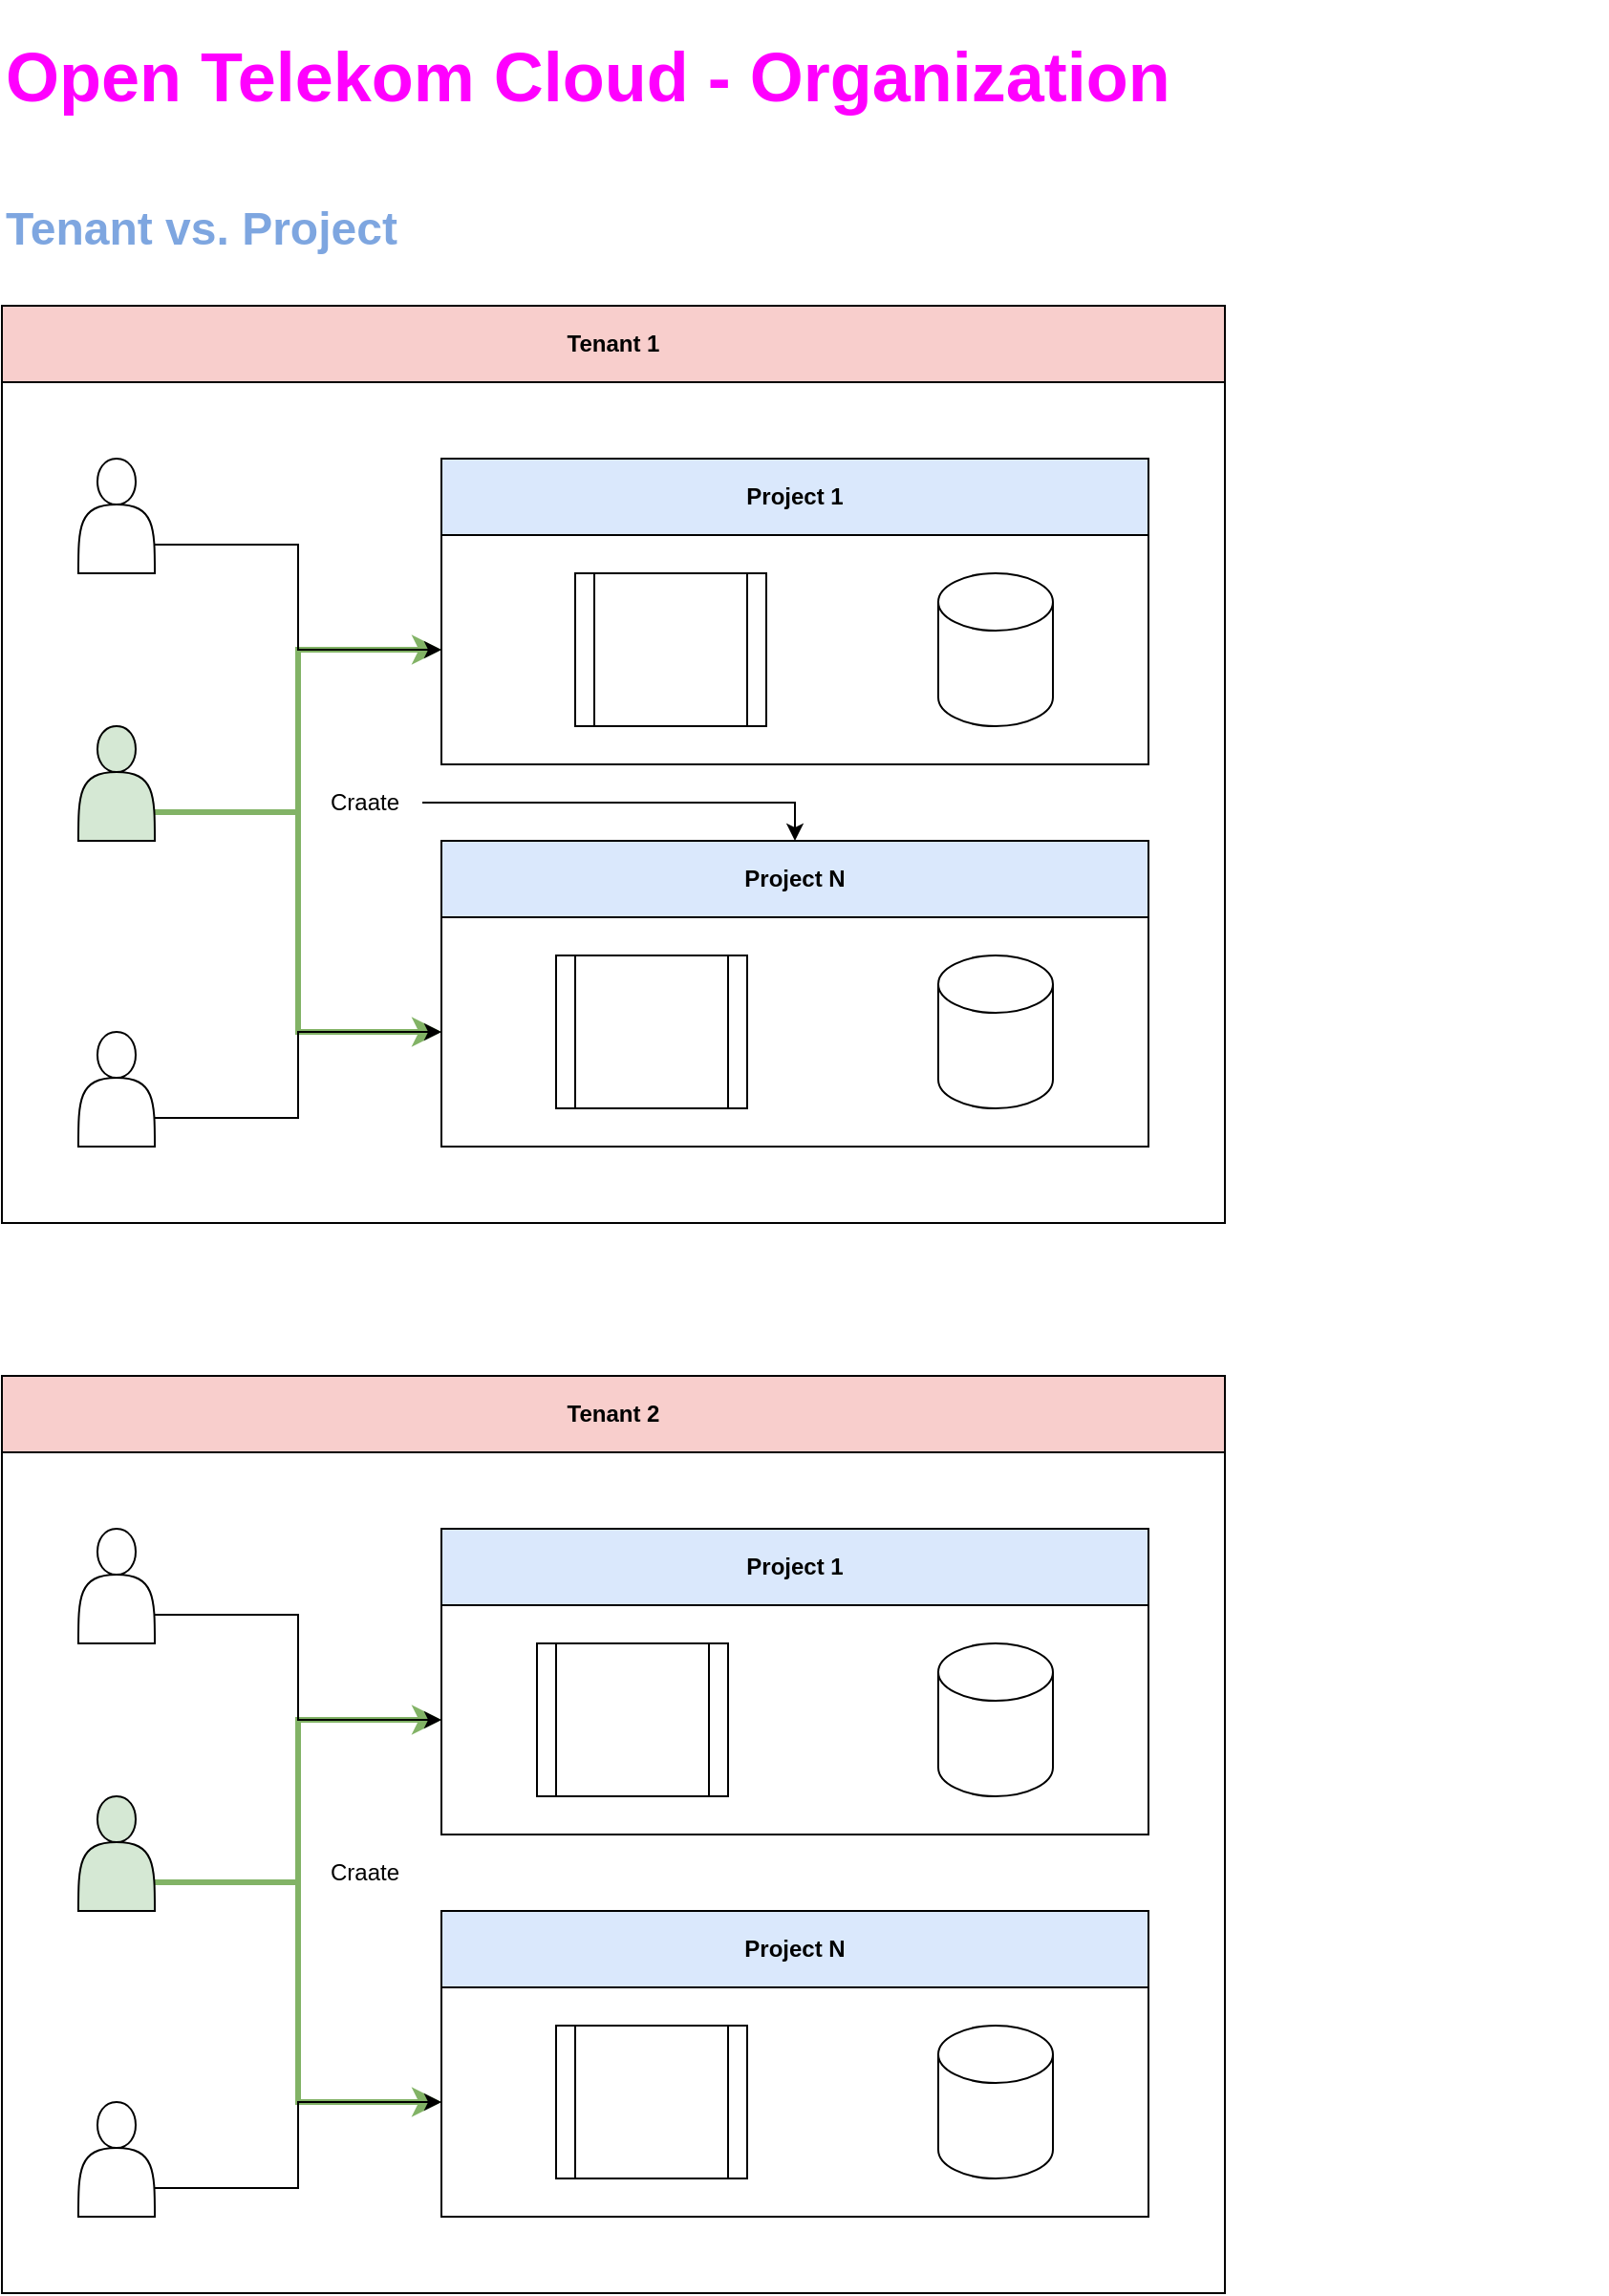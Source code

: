<mxfile version="24.4.8" type="github" pages="6">
  <diagram name="Tenant vs Project" id="c4ROCUiDvdRLFXxvr4zi">
    <mxGraphModel dx="984" dy="666" grid="1" gridSize="10" guides="1" tooltips="1" connect="1" arrows="1" fold="1" page="1" pageScale="1" pageWidth="4681" pageHeight="3300" math="0" shadow="0">
      <root>
        <mxCell id="0" />
        <mxCell id="1" parent="0" />
        <mxCell id="LXGlJ75uYztM8jgdjXsb-1" value="Open Telekom Cloud - Organization" style="text;html=1;align=left;verticalAlign=middle;whiteSpace=wrap;rounded=0;fontStyle=1;fontSize=36;fontColor=#FF00FF;" vertex="1" parent="1">
          <mxGeometry x="80" y="80" width="840" height="80" as="geometry" />
        </mxCell>
        <mxCell id="LXGlJ75uYztM8jgdjXsb-2" value="Tenant vs. Project" style="text;html=1;align=left;verticalAlign=middle;whiteSpace=wrap;rounded=0;fontStyle=1;fontSize=24;fontColor=#7EA6E0;" vertex="1" parent="1">
          <mxGeometry x="80" y="160" width="840" height="80" as="geometry" />
        </mxCell>
        <mxCell id="LXGlJ75uYztM8jgdjXsb-4" value="" style="rounded=0;whiteSpace=wrap;html=1;" vertex="1" parent="1">
          <mxGeometry x="80" y="280" width="640" height="440" as="geometry" />
        </mxCell>
        <mxCell id="LXGlJ75uYztM8jgdjXsb-5" value="&lt;b&gt;Tenant 1&lt;/b&gt;" style="rounded=0;whiteSpace=wrap;html=1;fillColor=#f8cecc;strokeColor=#000000;" vertex="1" parent="1">
          <mxGeometry x="80" y="240" width="640" height="40" as="geometry" />
        </mxCell>
        <mxCell id="LXGlJ75uYztM8jgdjXsb-11" style="edgeStyle=orthogonalEdgeStyle;rounded=0;orthogonalLoop=1;jettySize=auto;html=1;fillColor=#d5e8d4;strokeColor=#82b366;strokeWidth=3;exitX=1;exitY=0.75;exitDx=0;exitDy=0;" edge="1" parent="1" source="89oS7wmfECY-i6FWKOXq-3" target="LXGlJ75uYztM8jgdjXsb-7">
          <mxGeometry relative="1" as="geometry">
            <mxPoint x="167" y="500" as="sourcePoint" />
          </mxGeometry>
        </mxCell>
        <mxCell id="LXGlJ75uYztM8jgdjXsb-12" style="edgeStyle=orthogonalEdgeStyle;rounded=0;orthogonalLoop=1;jettySize=auto;html=1;exitX=1;exitY=0.75;exitDx=0;exitDy=0;entryX=0;entryY=0.5;entryDx=0;entryDy=0;fillColor=#d5e8d4;strokeColor=#82b366;strokeWidth=3;" edge="1" parent="1" source="89oS7wmfECY-i6FWKOXq-3" target="LXGlJ75uYztM8jgdjXsb-9">
          <mxGeometry relative="1" as="geometry">
            <mxPoint x="167" y="500" as="sourcePoint" />
          </mxGeometry>
        </mxCell>
        <mxCell id="LXGlJ75uYztM8jgdjXsb-7" value="" style="rounded=0;whiteSpace=wrap;html=1;" vertex="1" parent="1">
          <mxGeometry x="310" y="360" width="370" height="120" as="geometry" />
        </mxCell>
        <mxCell id="LXGlJ75uYztM8jgdjXsb-8" value="&lt;b&gt;Project 1&lt;/b&gt;" style="rounded=0;whiteSpace=wrap;html=1;fillColor=#dae8fc;strokeColor=#000000;" vertex="1" parent="1">
          <mxGeometry x="310" y="320" width="370" height="40" as="geometry" />
        </mxCell>
        <mxCell id="LXGlJ75uYztM8jgdjXsb-9" value="" style="rounded=0;whiteSpace=wrap;html=1;" vertex="1" parent="1">
          <mxGeometry x="310" y="560" width="370" height="120" as="geometry" />
        </mxCell>
        <mxCell id="LXGlJ75uYztM8jgdjXsb-10" value="&lt;b&gt;Project N&lt;/b&gt;" style="rounded=0;whiteSpace=wrap;html=1;fillColor=#dae8fc;strokeColor=#000000;" vertex="1" parent="1">
          <mxGeometry x="310" y="520" width="370" height="40" as="geometry" />
        </mxCell>
        <mxCell id="LXGlJ75uYztM8jgdjXsb-16" style="edgeStyle=orthogonalEdgeStyle;rounded=0;orthogonalLoop=1;jettySize=auto;html=1;entryX=0;entryY=0.5;entryDx=0;entryDy=0;exitX=1;exitY=0.75;exitDx=0;exitDy=0;" edge="1" parent="1" source="89oS7wmfECY-i6FWKOXq-1" target="LXGlJ75uYztM8jgdjXsb-7">
          <mxGeometry relative="1" as="geometry">
            <mxPoint x="170" y="370" as="sourcePoint" />
          </mxGeometry>
        </mxCell>
        <mxCell id="LXGlJ75uYztM8jgdjXsb-17" style="edgeStyle=orthogonalEdgeStyle;rounded=0;orthogonalLoop=1;jettySize=auto;html=1;exitX=1;exitY=0.75;exitDx=0;exitDy=0;entryX=0;entryY=0.5;entryDx=0;entryDy=0;" edge="1" parent="1" source="89oS7wmfECY-i6FWKOXq-2" target="LXGlJ75uYztM8jgdjXsb-9">
          <mxGeometry relative="1" as="geometry">
            <mxPoint x="167" y="629" as="sourcePoint" />
          </mxGeometry>
        </mxCell>
        <mxCell id="89oS7wmfECY-i6FWKOXq-4" value="" style="edgeStyle=orthogonalEdgeStyle;rounded=0;orthogonalLoop=1;jettySize=auto;html=1;" edge="1" parent="1" source="LXGlJ75uYztM8jgdjXsb-15" target="LXGlJ75uYztM8jgdjXsb-10">
          <mxGeometry relative="1" as="geometry" />
        </mxCell>
        <mxCell id="LXGlJ75uYztM8jgdjXsb-15" value="Craate" style="text;html=1;align=center;verticalAlign=middle;whiteSpace=wrap;rounded=0;" vertex="1" parent="1">
          <mxGeometry x="240" y="485" width="60" height="30" as="geometry" />
        </mxCell>
        <mxCell id="LXGlJ75uYztM8jgdjXsb-19" value="" style="shape=cylinder3;whiteSpace=wrap;html=1;boundedLbl=1;backgroundOutline=1;size=15;" vertex="1" parent="1">
          <mxGeometry x="570" y="380" width="60" height="80" as="geometry" />
        </mxCell>
        <mxCell id="LXGlJ75uYztM8jgdjXsb-21" value="" style="shape=cylinder3;whiteSpace=wrap;html=1;boundedLbl=1;backgroundOutline=1;size=15;" vertex="1" parent="1">
          <mxGeometry x="570" y="580" width="60" height="80" as="geometry" />
        </mxCell>
        <mxCell id="LXGlJ75uYztM8jgdjXsb-24" value="" style="rounded=0;whiteSpace=wrap;html=1;" vertex="1" parent="1">
          <mxGeometry x="80" y="840" width="640" height="440" as="geometry" />
        </mxCell>
        <mxCell id="LXGlJ75uYztM8jgdjXsb-25" value="&lt;b&gt;Tenant 2&lt;/b&gt;" style="rounded=0;whiteSpace=wrap;html=1;fillColor=#f8cecc;strokeColor=#000000;" vertex="1" parent="1">
          <mxGeometry x="80" y="800" width="640" height="40" as="geometry" />
        </mxCell>
        <mxCell id="LXGlJ75uYztM8jgdjXsb-26" style="edgeStyle=orthogonalEdgeStyle;rounded=0;orthogonalLoop=1;jettySize=auto;html=1;fillColor=#d5e8d4;strokeColor=#82b366;strokeWidth=3;exitX=1;exitY=0.75;exitDx=0;exitDy=0;" edge="1" parent="1" source="25C_uMHMywLFs6R40Hsl-4" target="LXGlJ75uYztM8jgdjXsb-29">
          <mxGeometry relative="1" as="geometry">
            <mxPoint x="167" y="1060" as="sourcePoint" />
          </mxGeometry>
        </mxCell>
        <mxCell id="LXGlJ75uYztM8jgdjXsb-27" style="edgeStyle=orthogonalEdgeStyle;rounded=0;orthogonalLoop=1;jettySize=auto;html=1;exitX=1;exitY=0.75;exitDx=0;exitDy=0;entryX=0;entryY=0.5;entryDx=0;entryDy=0;fillColor=#d5e8d4;strokeColor=#82b366;strokeWidth=3;" edge="1" parent="1" source="25C_uMHMywLFs6R40Hsl-4" target="LXGlJ75uYztM8jgdjXsb-31">
          <mxGeometry relative="1" as="geometry">
            <mxPoint x="167" y="1060" as="sourcePoint" />
          </mxGeometry>
        </mxCell>
        <mxCell id="LXGlJ75uYztM8jgdjXsb-29" value="" style="rounded=0;whiteSpace=wrap;html=1;" vertex="1" parent="1">
          <mxGeometry x="310" y="920" width="370" height="120" as="geometry" />
        </mxCell>
        <mxCell id="LXGlJ75uYztM8jgdjXsb-30" value="&lt;b&gt;Project 1&lt;/b&gt;" style="rounded=0;whiteSpace=wrap;html=1;fillColor=#dae8fc;strokeColor=#000000;" vertex="1" parent="1">
          <mxGeometry x="310" y="880" width="370" height="40" as="geometry" />
        </mxCell>
        <mxCell id="LXGlJ75uYztM8jgdjXsb-31" value="" style="rounded=0;whiteSpace=wrap;html=1;" vertex="1" parent="1">
          <mxGeometry x="310" y="1120" width="370" height="120" as="geometry" />
        </mxCell>
        <mxCell id="LXGlJ75uYztM8jgdjXsb-32" value="&lt;b&gt;Project N&lt;/b&gt;" style="rounded=0;whiteSpace=wrap;html=1;fillColor=#dae8fc;strokeColor=#000000;" vertex="1" parent="1">
          <mxGeometry x="310" y="1080" width="370" height="40" as="geometry" />
        </mxCell>
        <mxCell id="LXGlJ75uYztM8jgdjXsb-33" style="edgeStyle=orthogonalEdgeStyle;rounded=0;orthogonalLoop=1;jettySize=auto;html=1;entryX=0;entryY=0.5;entryDx=0;entryDy=0;exitX=1;exitY=0.75;exitDx=0;exitDy=0;" edge="1" parent="1" source="25C_uMHMywLFs6R40Hsl-2" target="LXGlJ75uYztM8jgdjXsb-29">
          <mxGeometry relative="1" as="geometry">
            <mxPoint x="167" y="929" as="sourcePoint" />
          </mxGeometry>
        </mxCell>
        <mxCell id="LXGlJ75uYztM8jgdjXsb-35" style="edgeStyle=orthogonalEdgeStyle;rounded=0;orthogonalLoop=1;jettySize=auto;html=1;entryX=0;entryY=0.5;entryDx=0;entryDy=0;exitX=1;exitY=0.75;exitDx=0;exitDy=0;" edge="1" parent="1" source="25C_uMHMywLFs6R40Hsl-3" target="LXGlJ75uYztM8jgdjXsb-31">
          <mxGeometry relative="1" as="geometry">
            <mxPoint x="160" y="1190" as="sourcePoint" />
          </mxGeometry>
        </mxCell>
        <mxCell id="LXGlJ75uYztM8jgdjXsb-37" value="Craate" style="text;html=1;align=center;verticalAlign=middle;whiteSpace=wrap;rounded=0;" vertex="1" parent="1">
          <mxGeometry x="240" y="1045" width="60" height="30" as="geometry" />
        </mxCell>
        <mxCell id="LXGlJ75uYztM8jgdjXsb-39" value="" style="shape=cylinder3;whiteSpace=wrap;html=1;boundedLbl=1;backgroundOutline=1;size=15;" vertex="1" parent="1">
          <mxGeometry x="570" y="940" width="60" height="80" as="geometry" />
        </mxCell>
        <mxCell id="LXGlJ75uYztM8jgdjXsb-41" value="" style="shape=cylinder3;whiteSpace=wrap;html=1;boundedLbl=1;backgroundOutline=1;size=15;" vertex="1" parent="1">
          <mxGeometry x="570" y="1140" width="60" height="80" as="geometry" />
        </mxCell>
        <mxCell id="6TwjlsDjyItWxflC3rAK-1" value="" style="shape=process;whiteSpace=wrap;html=1;backgroundOutline=1;" vertex="1" parent="1">
          <mxGeometry x="380" y="380" width="100" height="80" as="geometry" />
        </mxCell>
        <mxCell id="6TwjlsDjyItWxflC3rAK-2" value="" style="shape=process;whiteSpace=wrap;html=1;backgroundOutline=1;" vertex="1" parent="1">
          <mxGeometry x="370" y="580" width="100" height="80" as="geometry" />
        </mxCell>
        <mxCell id="6TwjlsDjyItWxflC3rAK-3" value="" style="shape=process;whiteSpace=wrap;html=1;backgroundOutline=1;" vertex="1" parent="1">
          <mxGeometry x="360" y="940" width="100" height="80" as="geometry" />
        </mxCell>
        <mxCell id="6TwjlsDjyItWxflC3rAK-4" value="" style="shape=process;whiteSpace=wrap;html=1;backgroundOutline=1;" vertex="1" parent="1">
          <mxGeometry x="370" y="1140" width="100" height="80" as="geometry" />
        </mxCell>
        <mxCell id="89oS7wmfECY-i6FWKOXq-1" value="" style="shape=actor;whiteSpace=wrap;html=1;" vertex="1" parent="1">
          <mxGeometry x="120" y="320" width="40" height="60" as="geometry" />
        </mxCell>
        <mxCell id="89oS7wmfECY-i6FWKOXq-2" value="" style="shape=actor;whiteSpace=wrap;html=1;" vertex="1" parent="1">
          <mxGeometry x="120" y="620" width="40" height="60" as="geometry" />
        </mxCell>
        <mxCell id="89oS7wmfECY-i6FWKOXq-3" value="" style="shape=actor;whiteSpace=wrap;html=1;fillColor=#d5e8d4;strokeColor=#000000;" vertex="1" parent="1">
          <mxGeometry x="120" y="460" width="40" height="60" as="geometry" />
        </mxCell>
        <mxCell id="25C_uMHMywLFs6R40Hsl-2" value="" style="shape=actor;whiteSpace=wrap;html=1;" vertex="1" parent="1">
          <mxGeometry x="120" y="880" width="40" height="60" as="geometry" />
        </mxCell>
        <mxCell id="25C_uMHMywLFs6R40Hsl-3" value="" style="shape=actor;whiteSpace=wrap;html=1;" vertex="1" parent="1">
          <mxGeometry x="120" y="1180" width="40" height="60" as="geometry" />
        </mxCell>
        <mxCell id="25C_uMHMywLFs6R40Hsl-4" value="" style="shape=actor;whiteSpace=wrap;html=1;fillColor=#d5e8d4;strokeColor=#000000;" vertex="1" parent="1">
          <mxGeometry x="120" y="1020" width="40" height="60" as="geometry" />
        </mxCell>
      </root>
    </mxGraphModel>
  </diagram>
  <diagram id="AiTs2hDahVgRjFR71x_S" name="Quotas">
    <mxGraphModel dx="1158" dy="784" grid="1" gridSize="10" guides="1" tooltips="1" connect="1" arrows="1" fold="1" page="1" pageScale="1" pageWidth="4681" pageHeight="3300" math="0" shadow="0">
      <root>
        <mxCell id="0" />
        <mxCell id="1" parent="0" />
        <mxCell id="Yce0ifNjrcWplOYvklSw-1" value="Open Telekom Cloud - Organization" style="text;html=1;align=left;verticalAlign=middle;whiteSpace=wrap;rounded=0;fontStyle=1;fontSize=36;fontColor=#FF00FF;" vertex="1" parent="1">
          <mxGeometry x="80" y="80" width="840" height="80" as="geometry" />
        </mxCell>
        <mxCell id="Yce0ifNjrcWplOYvklSw-2" value="Quotas" style="text;html=1;align=left;verticalAlign=middle;whiteSpace=wrap;rounded=0;fontStyle=1;fontSize=24;fontColor=#7EA6E0;" vertex="1" parent="1">
          <mxGeometry x="80" y="160" width="840" height="80" as="geometry" />
        </mxCell>
        <mxCell id="qigz9psFYk7647y8FOs9-1" value="" style="rounded=0;whiteSpace=wrap;html=1;fillColor=none;" vertex="1" parent="1">
          <mxGeometry x="80" y="280" width="960" height="720" as="geometry" />
        </mxCell>
        <mxCell id="qigz9psFYk7647y8FOs9-2" value="&lt;b&gt;Tenant 1&lt;/b&gt;" style="rounded=0;whiteSpace=wrap;html=1;fillColor=#f8cecc;strokeColor=#b85450;" vertex="1" parent="1">
          <mxGeometry x="80" y="240" width="960" height="40" as="geometry" />
        </mxCell>
        <mxCell id="qigz9psFYk7647y8FOs9-3" value="" style="rounded=0;whiteSpace=wrap;html=1;" vertex="1" parent="1">
          <mxGeometry x="120" y="360" width="880" height="120" as="geometry" />
        </mxCell>
        <mxCell id="qigz9psFYk7647y8FOs9-4" value="&lt;b&gt;Base Project&lt;/b&gt;" style="rounded=0;whiteSpace=wrap;html=1;fillColor=#dae8fc;strokeColor=#000000;" vertex="1" parent="1">
          <mxGeometry x="120" y="320" width="880" height="40" as="geometry" />
        </mxCell>
        <mxCell id="qigz9psFYk7647y8FOs9-14" value="" style="group" vertex="1" connectable="0" parent="1">
          <mxGeometry x="160" y="380" width="810" height="80" as="geometry" />
        </mxCell>
        <mxCell id="qigz9psFYk7647y8FOs9-5" value="" style="ellipse;shape=cloud;whiteSpace=wrap;html=1;" vertex="1" parent="qigz9psFYk7647y8FOs9-14">
          <mxGeometry x="440" width="70" height="80" as="geometry" />
        </mxCell>
        <mxCell id="qigz9psFYk7647y8FOs9-7" value="10 ECS&#39;&lt;div&gt;40 vCPUs&lt;/div&gt;&lt;div&gt;16 GB RAM&lt;/div&gt;" style="text;html=1;align=left;verticalAlign=middle;whiteSpace=wrap;rounded=0;" vertex="1" parent="qigz9psFYk7647y8FOs9-14">
          <mxGeometry x="120" width="120" height="80" as="geometry" />
        </mxCell>
        <mxCell id="qigz9psFYk7647y8FOs9-8" value="" style="shape=cylinder3;whiteSpace=wrap;html=1;boundedLbl=1;backgroundOutline=1;size=15;" vertex="1" parent="qigz9psFYk7647y8FOs9-14">
          <mxGeometry x="240" width="60" height="80" as="geometry" />
        </mxCell>
        <mxCell id="qigz9psFYk7647y8FOs9-9" value="50 Disks&lt;div&gt;12,500 GB&lt;/div&gt;&lt;div&gt;3,000 Snapshots&lt;/div&gt;" style="text;html=1;align=left;verticalAlign=middle;whiteSpace=wrap;rounded=0;" vertex="1" parent="qigz9psFYk7647y8FOs9-14">
          <mxGeometry x="320" width="120" height="80" as="geometry" />
        </mxCell>
        <mxCell id="qigz9psFYk7647y8FOs9-10" value="" style="shape=process;whiteSpace=wrap;html=1;backgroundOutline=1;" vertex="1" parent="qigz9psFYk7647y8FOs9-14">
          <mxGeometry width="100" height="80" as="geometry" />
        </mxCell>
        <mxCell id="qigz9psFYk7647y8FOs9-11" value="10 VPCs&lt;div&gt;100 Subnets&lt;/div&gt;" style="text;html=1;align=left;verticalAlign=middle;whiteSpace=wrap;rounded=0;" vertex="1" parent="qigz9psFYk7647y8FOs9-14">
          <mxGeometry x="520" width="120" height="80" as="geometry" />
        </mxCell>
        <mxCell id="qigz9psFYk7647y8FOs9-12" value="" style="shape=dataStorage;whiteSpace=wrap;html=1;fixedSize=1;" vertex="1" parent="qigz9psFYk7647y8FOs9-14">
          <mxGeometry x="640" width="80" height="80" as="geometry" />
        </mxCell>
        <mxCell id="qigz9psFYk7647y8FOs9-13" value="50 RDS" style="text;html=1;align=left;verticalAlign=middle;whiteSpace=wrap;rounded=0;" vertex="1" parent="qigz9psFYk7647y8FOs9-14">
          <mxGeometry x="740" width="70" height="80" as="geometry" />
        </mxCell>
        <mxCell id="qigz9psFYk7647y8FOs9-15" value="&lt;b&gt;Project 1&lt;/b&gt;" style="rounded=0;whiteSpace=wrap;html=1;fillColor=#dae8fc;strokeColor=#000000;" vertex="1" parent="1">
          <mxGeometry x="120" y="560" width="880" height="40" as="geometry" />
        </mxCell>
        <mxCell id="qigz9psFYk7647y8FOs9-16" value="" style="group" vertex="1" connectable="0" parent="1">
          <mxGeometry x="160" y="620" width="840" height="100" as="geometry" />
        </mxCell>
        <mxCell id="qigz9psFYk7647y8FOs9-25" value="" style="rounded=0;whiteSpace=wrap;html=1;" vertex="1" parent="qigz9psFYk7647y8FOs9-16">
          <mxGeometry x="-40" y="-20" width="880" height="120" as="geometry" />
        </mxCell>
        <mxCell id="qigz9psFYk7647y8FOs9-17" value="" style="ellipse;shape=cloud;whiteSpace=wrap;html=1;" vertex="1" parent="qigz9psFYk7647y8FOs9-16">
          <mxGeometry x="440" width="70" height="80" as="geometry" />
        </mxCell>
        <mxCell id="qigz9psFYk7647y8FOs9-18" value="10 ECS&#39;&lt;div&gt;40 vCPUs&lt;/div&gt;&lt;div&gt;16 GB RAM&lt;/div&gt;" style="text;html=1;align=left;verticalAlign=middle;whiteSpace=wrap;rounded=0;" vertex="1" parent="qigz9psFYk7647y8FOs9-16">
          <mxGeometry x="120" width="120" height="80" as="geometry" />
        </mxCell>
        <mxCell id="qigz9psFYk7647y8FOs9-19" value="" style="shape=cylinder3;whiteSpace=wrap;html=1;boundedLbl=1;backgroundOutline=1;size=15;" vertex="1" parent="qigz9psFYk7647y8FOs9-16">
          <mxGeometry x="240" width="60" height="80" as="geometry" />
        </mxCell>
        <mxCell id="qigz9psFYk7647y8FOs9-20" value="50 Disks&lt;div&gt;12,500 GB&lt;/div&gt;&lt;div&gt;3,000 Snapshots&lt;/div&gt;" style="text;html=1;align=left;verticalAlign=middle;whiteSpace=wrap;rounded=0;" vertex="1" parent="qigz9psFYk7647y8FOs9-16">
          <mxGeometry x="320" width="120" height="80" as="geometry" />
        </mxCell>
        <mxCell id="qigz9psFYk7647y8FOs9-21" value="" style="shape=process;whiteSpace=wrap;html=1;backgroundOutline=1;" vertex="1" parent="qigz9psFYk7647y8FOs9-16">
          <mxGeometry width="100" height="80" as="geometry" />
        </mxCell>
        <mxCell id="qigz9psFYk7647y8FOs9-22" value="10 VPCs&lt;div&gt;100 Subnets&lt;/div&gt;" style="text;html=1;align=left;verticalAlign=middle;whiteSpace=wrap;rounded=0;" vertex="1" parent="qigz9psFYk7647y8FOs9-16">
          <mxGeometry x="520" width="120" height="80" as="geometry" />
        </mxCell>
        <mxCell id="qigz9psFYk7647y8FOs9-23" value="" style="shape=dataStorage;whiteSpace=wrap;html=1;fixedSize=1;" vertex="1" parent="qigz9psFYk7647y8FOs9-16">
          <mxGeometry x="640" width="80" height="80" as="geometry" />
        </mxCell>
        <mxCell id="qigz9psFYk7647y8FOs9-24" value="50 RDS" style="text;html=1;align=left;verticalAlign=middle;whiteSpace=wrap;rounded=0;" vertex="1" parent="qigz9psFYk7647y8FOs9-16">
          <mxGeometry x="740" width="70" height="80" as="geometry" />
        </mxCell>
        <mxCell id="qigz9psFYk7647y8FOs9-26" value="&lt;b&gt;Project N&lt;/b&gt;" style="rounded=0;whiteSpace=wrap;html=1;fillColor=#dae8fc;strokeColor=#000000;" vertex="1" parent="1">
          <mxGeometry x="120" y="800" width="880" height="40" as="geometry" />
        </mxCell>
        <mxCell id="qigz9psFYk7647y8FOs9-27" value="" style="group" vertex="1" connectable="0" parent="1">
          <mxGeometry x="160" y="860" width="840" height="100" as="geometry" />
        </mxCell>
        <mxCell id="qigz9psFYk7647y8FOs9-28" value="" style="rounded=0;whiteSpace=wrap;html=1;" vertex="1" parent="qigz9psFYk7647y8FOs9-27">
          <mxGeometry x="-40" y="-20" width="880" height="120" as="geometry" />
        </mxCell>
        <mxCell id="qigz9psFYk7647y8FOs9-29" value="" style="ellipse;shape=cloud;whiteSpace=wrap;html=1;" vertex="1" parent="qigz9psFYk7647y8FOs9-27">
          <mxGeometry x="440" width="70" height="80" as="geometry" />
        </mxCell>
        <mxCell id="qigz9psFYk7647y8FOs9-30" value="10 ECS&#39;&lt;div&gt;40 vCPUs&lt;/div&gt;&lt;div&gt;16 GB RAM&lt;/div&gt;" style="text;html=1;align=left;verticalAlign=middle;whiteSpace=wrap;rounded=0;" vertex="1" parent="qigz9psFYk7647y8FOs9-27">
          <mxGeometry x="120" width="120" height="80" as="geometry" />
        </mxCell>
        <mxCell id="qigz9psFYk7647y8FOs9-31" value="" style="shape=cylinder3;whiteSpace=wrap;html=1;boundedLbl=1;backgroundOutline=1;size=15;" vertex="1" parent="qigz9psFYk7647y8FOs9-27">
          <mxGeometry x="240" width="60" height="80" as="geometry" />
        </mxCell>
        <mxCell id="qigz9psFYk7647y8FOs9-32" value="50 Disks&lt;div&gt;12,500 GB&lt;/div&gt;&lt;div&gt;3,000 Snapshots&lt;/div&gt;" style="text;html=1;align=left;verticalAlign=middle;whiteSpace=wrap;rounded=0;" vertex="1" parent="qigz9psFYk7647y8FOs9-27">
          <mxGeometry x="320" width="120" height="80" as="geometry" />
        </mxCell>
        <mxCell id="qigz9psFYk7647y8FOs9-33" value="" style="shape=process;whiteSpace=wrap;html=1;backgroundOutline=1;" vertex="1" parent="qigz9psFYk7647y8FOs9-27">
          <mxGeometry width="100" height="80" as="geometry" />
        </mxCell>
        <mxCell id="qigz9psFYk7647y8FOs9-34" value="10 VPCs&lt;div&gt;100 Subnets&lt;/div&gt;" style="text;html=1;align=left;verticalAlign=middle;whiteSpace=wrap;rounded=0;" vertex="1" parent="qigz9psFYk7647y8FOs9-27">
          <mxGeometry x="520" width="120" height="80" as="geometry" />
        </mxCell>
        <mxCell id="qigz9psFYk7647y8FOs9-35" value="" style="shape=dataStorage;whiteSpace=wrap;html=1;fixedSize=1;" vertex="1" parent="qigz9psFYk7647y8FOs9-27">
          <mxGeometry x="640" width="80" height="80" as="geometry" />
        </mxCell>
        <mxCell id="qigz9psFYk7647y8FOs9-36" value="50 RDS" style="text;html=1;align=left;verticalAlign=middle;whiteSpace=wrap;rounded=0;" vertex="1" parent="qigz9psFYk7647y8FOs9-27">
          <mxGeometry x="740" width="70" height="80" as="geometry" />
        </mxCell>
      </root>
    </mxGraphModel>
  </diagram>
  <diagram id="msoAu96sklCFobJoWi7d" name="Regions, AZs, HA">
    <mxGraphModel dx="1406" dy="951" grid="1" gridSize="10" guides="1" tooltips="1" connect="1" arrows="1" fold="1" page="1" pageScale="1" pageWidth="4681" pageHeight="3300" math="0" shadow="0">
      <root>
        <mxCell id="0" />
        <mxCell id="1" parent="0" />
        <mxCell id="vgVQGcPG9NdQ20tymKIb-1" value="Open Telekom Cloud - Organization" style="text;html=1;align=left;verticalAlign=middle;whiteSpace=wrap;rounded=0;fontStyle=1;fontSize=36;fontColor=#FF00FF;" vertex="1" parent="1">
          <mxGeometry x="80" y="80" width="840" height="80" as="geometry" />
        </mxCell>
        <mxCell id="vgVQGcPG9NdQ20tymKIb-2" value="Regions, Availability Zones, and High Availability" style="text;html=1;align=left;verticalAlign=middle;whiteSpace=wrap;rounded=0;fontStyle=1;fontSize=24;fontColor=#7EA6E0;" vertex="1" parent="1">
          <mxGeometry x="80" y="160" width="840" height="80" as="geometry" />
        </mxCell>
        <mxCell id="duIURBLKYyoEgJiYh5Et-1" value="" style="rounded=0;whiteSpace=wrap;html=1;fillColor=none;" vertex="1" parent="1">
          <mxGeometry x="80" y="280" width="520" height="800" as="geometry" />
        </mxCell>
        <mxCell id="duIURBLKYyoEgJiYh5Et-2" value="&lt;b&gt;Availability Zone 1&lt;/b&gt;" style="rounded=0;whiteSpace=wrap;html=1;fillColor=#f8cecc;strokeColor=#b85450;" vertex="1" parent="1">
          <mxGeometry x="80" y="240" width="520" height="40" as="geometry" />
        </mxCell>
        <mxCell id="duIURBLKYyoEgJiYh5Et-5" value="" style="shape=mxgraph.signs.tech.computer;html=1;pointerEvents=1;fillColor=#000000;strokeColor=none;verticalLabelPosition=bottom;verticalAlign=top;align=center;sketch=0;" vertex="1" parent="1">
          <mxGeometry x="120" y="680" width="98" height="98" as="geometry" />
        </mxCell>
        <mxCell id="duIURBLKYyoEgJiYh5Et-6" value="" style="shape=mxgraph.signs.tech.computer;html=1;pointerEvents=1;fillColor=#000000;strokeColor=none;verticalLabelPosition=bottom;verticalAlign=top;align=center;sketch=0;" vertex="1" parent="1">
          <mxGeometry x="120" y="800" width="98" height="98" as="geometry" />
        </mxCell>
        <mxCell id="duIURBLKYyoEgJiYh5Et-7" value="" style="shape=mxgraph.signs.tech.computer;html=1;pointerEvents=1;fillColor=#000000;strokeColor=none;verticalLabelPosition=bottom;verticalAlign=top;align=center;sketch=0;" vertex="1" parent="1">
          <mxGeometry x="280" y="680" width="98" height="98" as="geometry" />
        </mxCell>
        <mxCell id="duIURBLKYyoEgJiYh5Et-8" value="" style="shape=mxgraph.signs.tech.computer;html=1;pointerEvents=1;fillColor=#000000;strokeColor=none;verticalLabelPosition=bottom;verticalAlign=top;align=center;sketch=0;" vertex="1" parent="1">
          <mxGeometry x="280" y="800" width="98" height="98" as="geometry" />
        </mxCell>
        <mxCell id="duIURBLKYyoEgJiYh5Et-9" value="" style="shape=mxgraph.signs.tech.computer;html=1;pointerEvents=1;fillColor=#000000;strokeColor=none;verticalLabelPosition=bottom;verticalAlign=top;align=center;sketch=0;" vertex="1" parent="1">
          <mxGeometry x="440" y="680" width="98" height="98" as="geometry" />
        </mxCell>
        <mxCell id="duIURBLKYyoEgJiYh5Et-10" value="" style="shape=mxgraph.signs.tech.computer;html=1;pointerEvents=1;fillColor=#000000;strokeColor=none;verticalLabelPosition=bottom;verticalAlign=top;align=center;sketch=0;" vertex="1" parent="1">
          <mxGeometry x="440" y="800" width="98" height="98" as="geometry" />
        </mxCell>
        <mxCell id="duIURBLKYyoEgJiYh5Et-15" value="" style="edgeStyle=orthogonalEdgeStyle;rounded=0;orthogonalLoop=1;jettySize=auto;html=1;" edge="1" parent="1" source="duIURBLKYyoEgJiYh5Et-11" target="duIURBLKYyoEgJiYh5Et-8">
          <mxGeometry relative="1" as="geometry" />
        </mxCell>
        <mxCell id="duIURBLKYyoEgJiYh5Et-11" value="" style="shape=mxgraph.signs.tech.ethernet;html=1;pointerEvents=1;fillColor=#000000;strokeColor=none;verticalLabelPosition=bottom;verticalAlign=top;align=center;sketch=0;" vertex="1" parent="1">
          <mxGeometry x="279" y="1000" width="99" height="48" as="geometry" />
        </mxCell>
        <mxCell id="duIURBLKYyoEgJiYh5Et-12" style="edgeStyle=orthogonalEdgeStyle;rounded=0;orthogonalLoop=1;jettySize=auto;html=1;exitX=1;exitY=0.5;exitDx=0;exitDy=0;exitPerimeter=0;entryX=0.5;entryY=1;entryDx=0;entryDy=0;entryPerimeter=0;strokeWidth=3;startArrow=classic;startFill=1;" edge="1" parent="1" source="duIURBLKYyoEgJiYh5Et-11" target="duIURBLKYyoEgJiYh5Et-10">
          <mxGeometry relative="1" as="geometry" />
        </mxCell>
        <mxCell id="duIURBLKYyoEgJiYh5Et-13" style="edgeStyle=orthogonalEdgeStyle;rounded=0;orthogonalLoop=1;jettySize=auto;html=1;exitX=0;exitY=0.5;exitDx=0;exitDy=0;exitPerimeter=0;entryX=0.5;entryY=1;entryDx=0;entryDy=0;entryPerimeter=0;strokeWidth=3;startArrow=classic;startFill=1;" edge="1" parent="1" source="duIURBLKYyoEgJiYh5Et-11" target="duIURBLKYyoEgJiYh5Et-6">
          <mxGeometry relative="1" as="geometry" />
        </mxCell>
        <mxCell id="duIURBLKYyoEgJiYh5Et-14" style="edgeStyle=orthogonalEdgeStyle;rounded=0;orthogonalLoop=1;jettySize=auto;html=1;exitX=0.5;exitY=0;exitDx=0;exitDy=0;exitPerimeter=0;entryX=0.5;entryY=1;entryDx=0;entryDy=0;entryPerimeter=0;strokeWidth=3;startArrow=classic;startFill=1;" edge="1" parent="1" source="duIURBLKYyoEgJiYh5Et-11" target="duIURBLKYyoEgJiYh5Et-8">
          <mxGeometry relative="1" as="geometry" />
        </mxCell>
        <mxCell id="s6m5Awkq7UxuB-h7O5Rh-6" value="" style="shape=process;whiteSpace=wrap;html=1;backgroundOutline=1;" vertex="1" parent="1">
          <mxGeometry x="120" y="480" width="100" height="80" as="geometry" />
        </mxCell>
        <mxCell id="s6m5Awkq7UxuB-h7O5Rh-20" value="" style="shape=process;whiteSpace=wrap;html=1;backgroundOutline=1;" vertex="1" parent="1">
          <mxGeometry x="281" y="480" width="100" height="80" as="geometry" />
        </mxCell>
        <mxCell id="s6m5Awkq7UxuB-h7O5Rh-26" value="" style="rounded=0;whiteSpace=wrap;html=1;fillColor=none;" vertex="1" parent="1">
          <mxGeometry x="680" y="280" width="520" height="800" as="geometry" />
        </mxCell>
        <mxCell id="s6m5Awkq7UxuB-h7O5Rh-27" value="&lt;b&gt;Availability Zone 1&lt;/b&gt;" style="rounded=0;whiteSpace=wrap;html=1;fillColor=#f8cecc;strokeColor=#b85450;" vertex="1" parent="1">
          <mxGeometry x="680" y="240" width="520" height="40" as="geometry" />
        </mxCell>
        <mxCell id="s6m5Awkq7UxuB-h7O5Rh-28" value="" style="shape=mxgraph.signs.tech.computer;html=1;pointerEvents=1;fillColor=#000000;strokeColor=none;verticalLabelPosition=bottom;verticalAlign=top;align=center;sketch=0;" vertex="1" parent="1">
          <mxGeometry x="720" y="680" width="98" height="98" as="geometry" />
        </mxCell>
        <mxCell id="s6m5Awkq7UxuB-h7O5Rh-29" value="" style="shape=mxgraph.signs.tech.computer;html=1;pointerEvents=1;fillColor=#000000;strokeColor=none;verticalLabelPosition=bottom;verticalAlign=top;align=center;sketch=0;" vertex="1" parent="1">
          <mxGeometry x="720" y="800" width="98" height="98" as="geometry" />
        </mxCell>
        <mxCell id="s6m5Awkq7UxuB-h7O5Rh-30" value="" style="shape=mxgraph.signs.tech.computer;html=1;pointerEvents=1;fillColor=#000000;strokeColor=none;verticalLabelPosition=bottom;verticalAlign=top;align=center;sketch=0;" vertex="1" parent="1">
          <mxGeometry x="880" y="680" width="98" height="98" as="geometry" />
        </mxCell>
        <mxCell id="s6m5Awkq7UxuB-h7O5Rh-31" value="" style="shape=mxgraph.signs.tech.computer;html=1;pointerEvents=1;fillColor=#000000;strokeColor=none;verticalLabelPosition=bottom;verticalAlign=top;align=center;sketch=0;" vertex="1" parent="1">
          <mxGeometry x="880" y="800" width="98" height="98" as="geometry" />
        </mxCell>
        <mxCell id="s6m5Awkq7UxuB-h7O5Rh-32" value="" style="shape=mxgraph.signs.tech.computer;html=1;pointerEvents=1;fillColor=#000000;strokeColor=none;verticalLabelPosition=bottom;verticalAlign=top;align=center;sketch=0;" vertex="1" parent="1">
          <mxGeometry x="1040" y="680" width="98" height="98" as="geometry" />
        </mxCell>
        <mxCell id="s6m5Awkq7UxuB-h7O5Rh-33" value="" style="shape=mxgraph.signs.tech.computer;html=1;pointerEvents=1;fillColor=#000000;strokeColor=none;verticalLabelPosition=bottom;verticalAlign=top;align=center;sketch=0;" vertex="1" parent="1">
          <mxGeometry x="1040" y="800" width="98" height="98" as="geometry" />
        </mxCell>
        <mxCell id="s6m5Awkq7UxuB-h7O5Rh-34" value="" style="edgeStyle=orthogonalEdgeStyle;rounded=0;orthogonalLoop=1;jettySize=auto;html=1;" edge="1" parent="1" source="s6m5Awkq7UxuB-h7O5Rh-35" target="s6m5Awkq7UxuB-h7O5Rh-31">
          <mxGeometry relative="1" as="geometry" />
        </mxCell>
        <mxCell id="s6m5Awkq7UxuB-h7O5Rh-35" value="" style="shape=mxgraph.signs.tech.ethernet;html=1;pointerEvents=1;fillColor=#000000;strokeColor=none;verticalLabelPosition=bottom;verticalAlign=top;align=center;sketch=0;" vertex="1" parent="1">
          <mxGeometry x="879" y="1000" width="99" height="48" as="geometry" />
        </mxCell>
        <mxCell id="s6m5Awkq7UxuB-h7O5Rh-36" style="edgeStyle=orthogonalEdgeStyle;rounded=0;orthogonalLoop=1;jettySize=auto;html=1;exitX=1;exitY=0.5;exitDx=0;exitDy=0;exitPerimeter=0;entryX=0.5;entryY=1;entryDx=0;entryDy=0;entryPerimeter=0;strokeWidth=3;startArrow=classic;startFill=1;" edge="1" parent="1" source="s6m5Awkq7UxuB-h7O5Rh-35" target="s6m5Awkq7UxuB-h7O5Rh-33">
          <mxGeometry relative="1" as="geometry" />
        </mxCell>
        <mxCell id="s6m5Awkq7UxuB-h7O5Rh-37" style="edgeStyle=orthogonalEdgeStyle;rounded=0;orthogonalLoop=1;jettySize=auto;html=1;exitX=0;exitY=0.5;exitDx=0;exitDy=0;exitPerimeter=0;entryX=0.5;entryY=1;entryDx=0;entryDy=0;entryPerimeter=0;strokeWidth=3;startArrow=classic;startFill=1;" edge="1" parent="1" source="s6m5Awkq7UxuB-h7O5Rh-35" target="s6m5Awkq7UxuB-h7O5Rh-29">
          <mxGeometry relative="1" as="geometry" />
        </mxCell>
        <mxCell id="s6m5Awkq7UxuB-h7O5Rh-38" style="edgeStyle=orthogonalEdgeStyle;rounded=0;orthogonalLoop=1;jettySize=auto;html=1;exitX=0.5;exitY=0;exitDx=0;exitDy=0;exitPerimeter=0;entryX=0.5;entryY=1;entryDx=0;entryDy=0;entryPerimeter=0;strokeWidth=3;startArrow=classic;startFill=1;" edge="1" parent="1" source="s6m5Awkq7UxuB-h7O5Rh-35" target="s6m5Awkq7UxuB-h7O5Rh-31">
          <mxGeometry relative="1" as="geometry" />
        </mxCell>
        <mxCell id="s6m5Awkq7UxuB-h7O5Rh-65" style="edgeStyle=orthogonalEdgeStyle;rounded=0;orthogonalLoop=1;jettySize=auto;html=1;startArrow=classic;startFill=1;strokeWidth=3;dashed=1;" edge="1" parent="1" source="s6m5Awkq7UxuB-h7O5Rh-51" target="s6m5Awkq7UxuB-h7O5Rh-52">
          <mxGeometry relative="1" as="geometry" />
        </mxCell>
        <mxCell id="s6m5Awkq7UxuB-h7O5Rh-51" value="" style="shape=process;whiteSpace=wrap;html=1;backgroundOutline=1;" vertex="1" parent="1">
          <mxGeometry x="441" y="480" width="100" height="80" as="geometry" />
        </mxCell>
        <mxCell id="s6m5Awkq7UxuB-h7O5Rh-64" style="edgeStyle=orthogonalEdgeStyle;rounded=0;orthogonalLoop=1;jettySize=auto;html=1;exitX=1;exitY=0.5;exitDx=0;exitDy=0;entryX=0;entryY=0.5;entryDx=0;entryDy=0;startArrow=classic;startFill=1;strokeWidth=3;" edge="1" parent="1" source="s6m5Awkq7UxuB-h7O5Rh-52" target="s6m5Awkq7UxuB-h7O5Rh-53">
          <mxGeometry relative="1" as="geometry" />
        </mxCell>
        <mxCell id="s6m5Awkq7UxuB-h7O5Rh-52" value="" style="shape=process;whiteSpace=wrap;html=1;backgroundOutline=1;" vertex="1" parent="1">
          <mxGeometry x="720" y="480" width="100" height="80" as="geometry" />
        </mxCell>
        <mxCell id="s6m5Awkq7UxuB-h7O5Rh-53" value="" style="shape=process;whiteSpace=wrap;html=1;backgroundOutline=1;" vertex="1" parent="1">
          <mxGeometry x="880" y="480" width="100" height="80" as="geometry" />
        </mxCell>
        <mxCell id="s6m5Awkq7UxuB-h7O5Rh-56" value="" style="shape=crossbar;whiteSpace=wrap;html=1;rounded=1;fillColor=#d5e8d4;strokeColor=#82b366;strokeWidth=6;" vertex="1" parent="1">
          <mxGeometry x="80" y="1130" width="1120" height="20" as="geometry" />
        </mxCell>
        <mxCell id="s6m5Awkq7UxuB-h7O5Rh-59" style="edgeStyle=orthogonalEdgeStyle;rounded=0;orthogonalLoop=1;jettySize=auto;html=1;exitX=0.5;exitY=1;exitDx=0;exitDy=0;exitPerimeter=0;entryX=0.5;entryY=0.5;entryDx=0;entryDy=0;entryPerimeter=0;startArrow=classic;startFill=1;strokeWidth=3;fillColor=#d5e8d4;strokeColor=#82b366;" edge="1" parent="1" source="duIURBLKYyoEgJiYh5Et-11" target="s6m5Awkq7UxuB-h7O5Rh-56">
          <mxGeometry relative="1" as="geometry">
            <Array as="points">
              <mxPoint x="329" y="1100" />
              <mxPoint x="640" y="1100" />
            </Array>
          </mxGeometry>
        </mxCell>
        <mxCell id="s6m5Awkq7UxuB-h7O5Rh-60" style="edgeStyle=orthogonalEdgeStyle;rounded=0;orthogonalLoop=1;jettySize=auto;html=1;exitX=0.5;exitY=1;exitDx=0;exitDy=0;exitPerimeter=0;entryX=0.5;entryY=0.5;entryDx=0;entryDy=0;entryPerimeter=0;startArrow=classic;startFill=1;strokeWidth=3;fillColor=#d5e8d4;strokeColor=#82b366;" edge="1" parent="1" source="s6m5Awkq7UxuB-h7O5Rh-35" target="s6m5Awkq7UxuB-h7O5Rh-56">
          <mxGeometry relative="1" as="geometry">
            <Array as="points">
              <mxPoint x="928" y="1100" />
              <mxPoint x="640" y="1100" />
            </Array>
          </mxGeometry>
        </mxCell>
        <mxCell id="s6m5Awkq7UxuB-h7O5Rh-61" style="edgeStyle=orthogonalEdgeStyle;rounded=0;orthogonalLoop=1;jettySize=auto;html=1;exitX=0.5;exitY=1;exitDx=0;exitDy=0;entryX=0.5;entryY=0;entryDx=0;entryDy=0;entryPerimeter=0;fillColor=#f8cecc;strokeColor=#b85450;strokeWidth=3;" edge="1" parent="1" source="s6m5Awkq7UxuB-h7O5Rh-6" target="duIURBLKYyoEgJiYh5Et-5">
          <mxGeometry relative="1" as="geometry" />
        </mxCell>
        <mxCell id="s6m5Awkq7UxuB-h7O5Rh-62" style="edgeStyle=orthogonalEdgeStyle;rounded=0;orthogonalLoop=1;jettySize=auto;html=1;exitX=0.5;exitY=1;exitDx=0;exitDy=0;entryX=0.5;entryY=0;entryDx=0;entryDy=0;entryPerimeter=0;strokeWidth=3;fillColor=#d5e8d4;strokeColor=#82b366;" edge="1" parent="1" source="s6m5Awkq7UxuB-h7O5Rh-6" target="duIURBLKYyoEgJiYh5Et-9">
          <mxGeometry relative="1" as="geometry" />
        </mxCell>
        <mxCell id="Ew1mFz962nY_20PEB5Fq-1" value="" style="shape=cylinder3;whiteSpace=wrap;html=1;boundedLbl=1;backgroundOutline=1;size=15;" vertex="1" parent="1">
          <mxGeometry x="140" y="360" width="60" height="80" as="geometry" />
        </mxCell>
        <mxCell id="Ew1mFz962nY_20PEB5Fq-2" value="" style="shape=cylinder3;whiteSpace=wrap;html=1;boundedLbl=1;backgroundOutline=1;size=15;" vertex="1" parent="1">
          <mxGeometry x="301" y="360" width="60" height="80" as="geometry" />
        </mxCell>
        <mxCell id="Ew1mFz962nY_20PEB5Fq-3" value="" style="shape=cylinder3;whiteSpace=wrap;html=1;boundedLbl=1;backgroundOutline=1;size=15;" vertex="1" parent="1">
          <mxGeometry x="459" y="360" width="60" height="80" as="geometry" />
        </mxCell>
        <mxCell id="Ew1mFz962nY_20PEB5Fq-4" value="" style="shape=cylinder3;whiteSpace=wrap;html=1;boundedLbl=1;backgroundOutline=1;size=15;" vertex="1" parent="1">
          <mxGeometry x="740" y="360" width="60" height="80" as="geometry" />
        </mxCell>
        <mxCell id="Ew1mFz962nY_20PEB5Fq-5" value="" style="shape=cylinder3;whiteSpace=wrap;html=1;boundedLbl=1;backgroundOutline=1;size=15;" vertex="1" parent="1">
          <mxGeometry x="900" y="360" width="60" height="80" as="geometry" />
        </mxCell>
      </root>
    </mxGraphModel>
  </diagram>
  <diagram id="rjmOrQWTVgO_XxEy7BAM" name="IAM">
    <mxGraphModel dx="984" dy="666" grid="1" gridSize="10" guides="1" tooltips="1" connect="1" arrows="1" fold="1" page="1" pageScale="1" pageWidth="4681" pageHeight="3300" math="0" shadow="0">
      <root>
        <mxCell id="0" />
        <mxCell id="1" parent="0" />
        <mxCell id="TXPqHGV3o9RqEd6daDhQ-1" value="Open Telekom Cloud - Organization" style="text;html=1;align=left;verticalAlign=middle;whiteSpace=wrap;rounded=0;fontStyle=1;fontSize=36;fontColor=#FF00FF;" vertex="1" parent="1">
          <mxGeometry x="80" y="80" width="840" height="80" as="geometry" />
        </mxCell>
        <mxCell id="TXPqHGV3o9RqEd6daDhQ-2" value="User Permissions, Identity and Access Management" style="text;html=1;align=left;verticalAlign=middle;whiteSpace=wrap;rounded=0;fontStyle=1;fontSize=24;fontColor=#7EA6E0;" vertex="1" parent="1">
          <mxGeometry x="80" y="160" width="840" height="80" as="geometry" />
        </mxCell>
        <mxCell id="yisSylaQvENQWUl2TEFQ-3" value="" style="group" vertex="1" connectable="0" parent="1">
          <mxGeometry x="80" y="760" width="560" height="200" as="geometry" />
        </mxCell>
        <mxCell id="yisSylaQvENQWUl2TEFQ-2" value="" style="rounded=0;whiteSpace=wrap;html=1;fillColor=none;" vertex="1" parent="yisSylaQvENQWUl2TEFQ-3">
          <mxGeometry width="560" height="200" as="geometry" />
        </mxCell>
        <mxCell id="CoYqA55MdN4W-6p4czEB-1" value="" style="rounded=0;whiteSpace=wrap;html=1;" vertex="1" parent="yisSylaQvENQWUl2TEFQ-3">
          <mxGeometry x="40" y="80" width="160" height="80" as="geometry" />
        </mxCell>
        <mxCell id="CoYqA55MdN4W-6p4czEB-2" value="&lt;b&gt;Project&lt;/b&gt;" style="rounded=0;whiteSpace=wrap;html=1;fillColor=#dae8fc;strokeColor=#000000;" vertex="1" parent="yisSylaQvENQWUl2TEFQ-3">
          <mxGeometry x="40" y="40" width="160" height="40" as="geometry" />
        </mxCell>
        <mxCell id="CoYqA55MdN4W-6p4czEB-3" value="" style="shape=cross;whiteSpace=wrap;html=1;" vertex="1" parent="yisSylaQvENQWUl2TEFQ-3">
          <mxGeometry x="240" y="80" width="80" height="80" as="geometry" />
        </mxCell>
        <mxCell id="CoYqA55MdN4W-6p4czEB-8" value="" style="rounded=0;whiteSpace=wrap;html=1;" vertex="1" parent="yisSylaQvENQWUl2TEFQ-3">
          <mxGeometry x="360" y="80" width="160" height="80" as="geometry" />
        </mxCell>
        <mxCell id="CoYqA55MdN4W-6p4czEB-9" value="&lt;b&gt;Permission Set&lt;/b&gt;" style="rounded=0;whiteSpace=wrap;html=1;fillColor=#d5e8d4;strokeColor=#000000;" vertex="1" parent="yisSylaQvENQWUl2TEFQ-3">
          <mxGeometry x="360" y="40" width="160" height="40" as="geometry" />
        </mxCell>
        <mxCell id="yisSylaQvENQWUl2TEFQ-7" style="edgeStyle=orthogonalEdgeStyle;rounded=0;orthogonalLoop=1;jettySize=auto;html=1;exitX=1;exitY=0.5;exitDx=0;exitDy=0;entryX=0;entryY=0.5;entryDx=0;entryDy=0;fillColor=#d5e8d4;strokeColor=#82b366;strokeWidth=3;" edge="1" parent="1" source="yisSylaQvENQWUl2TEFQ-2" target="yisSylaQvENQWUl2TEFQ-6">
          <mxGeometry relative="1" as="geometry" />
        </mxCell>
        <mxCell id="yisSylaQvENQWUl2TEFQ-8" value="Authorize" style="text;html=1;align=center;verticalAlign=middle;whiteSpace=wrap;rounded=0;" vertex="1" parent="1">
          <mxGeometry x="640" y="870" width="90" height="30" as="geometry" />
        </mxCell>
        <mxCell id="yisSylaQvENQWUl2TEFQ-13" style="edgeStyle=orthogonalEdgeStyle;rounded=0;orthogonalLoop=1;jettySize=auto;html=1;exitX=0.5;exitY=1;exitDx=0;exitDy=0;entryX=0.5;entryY=0;entryDx=0;entryDy=0;fillColor=#d5e8d4;strokeColor=#82b366;strokeWidth=3;" edge="1" parent="1" source="yisSylaQvENQWUl2TEFQ-9" target="yisSylaQvENQWUl2TEFQ-6">
          <mxGeometry relative="1" as="geometry" />
        </mxCell>
        <mxCell id="yisSylaQvENQWUl2TEFQ-11" value="User Group" style="text;html=1;align=center;verticalAlign=middle;whiteSpace=wrap;rounded=0;" vertex="1" parent="1">
          <mxGeometry x="760" y="920" width="120" height="30" as="geometry" />
        </mxCell>
        <mxCell id="yisSylaQvENQWUl2TEFQ-12" value="IAM User" style="text;html=1;align=center;verticalAlign=middle;whiteSpace=wrap;rounded=0;" vertex="1" parent="1">
          <mxGeometry x="760" y="570" width="120" height="30" as="geometry" />
        </mxCell>
        <mxCell id="yisSylaQvENQWUl2TEFQ-14" value="Add" style="text;html=1;align=center;verticalAlign=middle;whiteSpace=wrap;rounded=0;" vertex="1" parent="1">
          <mxGeometry x="820" y="710" width="100" height="30" as="geometry" />
        </mxCell>
        <mxCell id="yisSylaQvENQWUl2TEFQ-15" value="" style="rounded=0;whiteSpace=wrap;html=1;fillColor=none;strokeColor=#6c8ebf;strokeWidth=5;dashed=1;" vertex="1" parent="1">
          <mxGeometry x="960" y="240" width="520" height="760" as="geometry" />
        </mxCell>
        <mxCell id="yisSylaQvENQWUl2TEFQ-24" value="IAM User 1" style="text;html=1;align=center;verticalAlign=middle;whiteSpace=wrap;rounded=0;" vertex="1" parent="1">
          <mxGeometry x="1000" y="920" width="120" height="30" as="geometry" />
        </mxCell>
        <mxCell id="yisSylaQvENQWUl2TEFQ-26" value="" style="group" vertex="1" connectable="0" parent="1">
          <mxGeometry x="760" y="800" width="120" height="120" as="geometry" />
        </mxCell>
        <mxCell id="yisSylaQvENQWUl2TEFQ-6" value="" style="ellipse;whiteSpace=wrap;html=1;aspect=fixed;" vertex="1" parent="yisSylaQvENQWUl2TEFQ-26">
          <mxGeometry width="120" height="120" as="geometry" />
        </mxCell>
        <mxCell id="yisSylaQvENQWUl2TEFQ-5" value="" style="shape=actor;whiteSpace=wrap;html=1;" vertex="1" parent="yisSylaQvENQWUl2TEFQ-26">
          <mxGeometry x="30" y="20" width="40" height="60" as="geometry" />
        </mxCell>
        <mxCell id="yisSylaQvENQWUl2TEFQ-4" value="" style="shape=actor;whiteSpace=wrap;html=1;" vertex="1" parent="yisSylaQvENQWUl2TEFQ-26">
          <mxGeometry x="50" y="40" width="40" height="60" as="geometry" />
        </mxCell>
        <mxCell id="yisSylaQvENQWUl2TEFQ-27" value="" style="group" vertex="1" connectable="0" parent="1">
          <mxGeometry x="760" y="520" width="120" height="120" as="geometry" />
        </mxCell>
        <mxCell id="yisSylaQvENQWUl2TEFQ-9" value="" style="ellipse;whiteSpace=wrap;html=1;aspect=fixed;" vertex="1" parent="yisSylaQvENQWUl2TEFQ-27">
          <mxGeometry width="120" height="120" as="geometry" />
        </mxCell>
        <mxCell id="yisSylaQvENQWUl2TEFQ-10" value="" style="shape=actor;whiteSpace=wrap;html=1;fillColor=#d5e8d4;strokeColor=#000000;" vertex="1" parent="yisSylaQvENQWUl2TEFQ-27">
          <mxGeometry x="40" y="30" width="40" height="60" as="geometry" />
        </mxCell>
        <mxCell id="yisSylaQvENQWUl2TEFQ-28" value="" style="group" vertex="1" connectable="0" parent="1">
          <mxGeometry x="1000" y="800" width="120" height="120" as="geometry" />
        </mxCell>
        <mxCell id="yisSylaQvENQWUl2TEFQ-16" value="" style="ellipse;whiteSpace=wrap;html=1;aspect=fixed;" vertex="1" parent="yisSylaQvENQWUl2TEFQ-28">
          <mxGeometry width="120" height="120" as="geometry" />
        </mxCell>
        <mxCell id="yisSylaQvENQWUl2TEFQ-17" value="" style="shape=actor;whiteSpace=wrap;html=1;fillColor=#FFFFFF;strokeColor=#000000;" vertex="1" parent="yisSylaQvENQWUl2TEFQ-28">
          <mxGeometry x="40" y="30" width="40" height="60" as="geometry" />
        </mxCell>
        <mxCell id="yisSylaQvENQWUl2TEFQ-29" value="" style="group" vertex="1" connectable="0" parent="1">
          <mxGeometry x="1160" y="800" width="120" height="120" as="geometry" />
        </mxCell>
        <mxCell id="yisSylaQvENQWUl2TEFQ-30" value="" style="ellipse;whiteSpace=wrap;html=1;aspect=fixed;" vertex="1" parent="yisSylaQvENQWUl2TEFQ-29">
          <mxGeometry width="120" height="120" as="geometry" />
        </mxCell>
        <mxCell id="yisSylaQvENQWUl2TEFQ-31" value="" style="shape=actor;whiteSpace=wrap;html=1;fillColor=#FFFFFF;strokeColor=#000000;" vertex="1" parent="yisSylaQvENQWUl2TEFQ-29">
          <mxGeometry x="40" y="30" width="40" height="60" as="geometry" />
        </mxCell>
        <mxCell id="yisSylaQvENQWUl2TEFQ-32" value="IAM User 2" style="text;html=1;align=center;verticalAlign=middle;whiteSpace=wrap;rounded=0;" vertex="1" parent="1">
          <mxGeometry x="1160" y="920" width="120" height="30" as="geometry" />
        </mxCell>
        <mxCell id="yisSylaQvENQWUl2TEFQ-33" value="" style="group" vertex="1" connectable="0" parent="1">
          <mxGeometry x="1320" y="800" width="120" height="120" as="geometry" />
        </mxCell>
        <mxCell id="yisSylaQvENQWUl2TEFQ-34" value="" style="ellipse;whiteSpace=wrap;html=1;aspect=fixed;" vertex="1" parent="yisSylaQvENQWUl2TEFQ-33">
          <mxGeometry width="120" height="120" as="geometry" />
        </mxCell>
        <mxCell id="yisSylaQvENQWUl2TEFQ-35" value="" style="shape=actor;whiteSpace=wrap;html=1;fillColor=#FFFFFF;strokeColor=#000000;" vertex="1" parent="yisSylaQvENQWUl2TEFQ-33">
          <mxGeometry x="40" y="30" width="40" height="60" as="geometry" />
        </mxCell>
        <mxCell id="yisSylaQvENQWUl2TEFQ-36" value="IAM User 3" style="text;html=1;align=center;verticalAlign=middle;whiteSpace=wrap;rounded=0;" vertex="1" parent="1">
          <mxGeometry x="1320" y="920" width="120" height="30" as="geometry" />
        </mxCell>
        <mxCell id="yisSylaQvENQWUl2TEFQ-37" value="" style="group" vertex="1" connectable="0" parent="1">
          <mxGeometry x="1160" y="520" width="120" height="120" as="geometry" />
        </mxCell>
        <mxCell id="yisSylaQvENQWUl2TEFQ-38" value="" style="ellipse;whiteSpace=wrap;html=1;aspect=fixed;" vertex="1" parent="yisSylaQvENQWUl2TEFQ-37">
          <mxGeometry width="120" height="120" as="geometry" />
        </mxCell>
        <mxCell id="yisSylaQvENQWUl2TEFQ-39" value="" style="shape=actor;whiteSpace=wrap;html=1;fillColor=#d5e8d4;strokeColor=#000000;" vertex="1" parent="yisSylaQvENQWUl2TEFQ-37">
          <mxGeometry x="40" y="30" width="40" height="60" as="geometry" />
        </mxCell>
        <mxCell id="yisSylaQvENQWUl2TEFQ-40" value="Security Administrator" style="text;html=1;align=center;verticalAlign=middle;whiteSpace=wrap;rounded=0;" vertex="1" parent="1">
          <mxGeometry x="1290" y="520" width="120" height="120" as="geometry" />
        </mxCell>
        <mxCell id="yisSylaQvENQWUl2TEFQ-41" style="edgeStyle=orthogonalEdgeStyle;rounded=0;orthogonalLoop=1;jettySize=auto;html=1;entryX=0.5;entryY=0;entryDx=0;entryDy=0;exitX=0.5;exitY=1;exitDx=0;exitDy=0;fillColor=#d5e8d4;strokeColor=#82b366;strokeWidth=3;" edge="1" parent="1" source="yisSylaQvENQWUl2TEFQ-38" target="yisSylaQvENQWUl2TEFQ-16">
          <mxGeometry relative="1" as="geometry" />
        </mxCell>
        <mxCell id="yisSylaQvENQWUl2TEFQ-42" style="edgeStyle=orthogonalEdgeStyle;rounded=0;orthogonalLoop=1;jettySize=auto;html=1;exitX=0.5;exitY=1;exitDx=0;exitDy=0;entryX=0.5;entryY=0;entryDx=0;entryDy=0;fillColor=#d5e8d4;strokeColor=#82b366;strokeWidth=3;" edge="1" parent="1" source="yisSylaQvENQWUl2TEFQ-38" target="yisSylaQvENQWUl2TEFQ-30">
          <mxGeometry relative="1" as="geometry" />
        </mxCell>
        <mxCell id="yisSylaQvENQWUl2TEFQ-43" style="edgeStyle=orthogonalEdgeStyle;rounded=0;orthogonalLoop=1;jettySize=auto;html=1;exitX=0.5;exitY=1;exitDx=0;exitDy=0;strokeWidth=3;fillColor=#d5e8d4;strokeColor=#82b366;entryX=0.5;entryY=0;entryDx=0;entryDy=0;" edge="1" parent="1" source="yisSylaQvENQWUl2TEFQ-38" target="yisSylaQvENQWUl2TEFQ-34">
          <mxGeometry relative="1" as="geometry">
            <mxPoint x="1380.0" y="720.0" as="targetPoint" />
          </mxGeometry>
        </mxCell>
        <mxCell id="yisSylaQvENQWUl2TEFQ-44" value="Create and manage" style="text;html=1;align=center;verticalAlign=middle;whiteSpace=wrap;rounded=0;fillColor=default;" vertex="1" parent="1">
          <mxGeometry x="1120" y="680" width="200" height="30" as="geometry" />
        </mxCell>
        <mxCell id="yisSylaQvENQWUl2TEFQ-45" value="" style="group" vertex="1" connectable="0" parent="1">
          <mxGeometry x="1160" y="320" width="120" height="120" as="geometry" />
        </mxCell>
        <mxCell id="yisSylaQvENQWUl2TEFQ-46" value="" style="ellipse;whiteSpace=wrap;html=1;aspect=fixed;" vertex="1" parent="yisSylaQvENQWUl2TEFQ-45">
          <mxGeometry width="120" height="120" as="geometry" />
        </mxCell>
        <mxCell id="yisSylaQvENQWUl2TEFQ-47" value="" style="shape=actor;whiteSpace=wrap;html=1;fillColor=#dae8fc;strokeColor=#000000;" vertex="1" parent="yisSylaQvENQWUl2TEFQ-45">
          <mxGeometry x="40" y="30" width="40" height="60" as="geometry" />
        </mxCell>
        <mxCell id="yisSylaQvENQWUl2TEFQ-50" style="edgeStyle=orthogonalEdgeStyle;rounded=0;orthogonalLoop=1;jettySize=auto;html=1;exitX=0.25;exitY=1;exitDx=0;exitDy=0;entryX=0.5;entryY=1;entryDx=0;entryDy=0;" edge="1" parent="yisSylaQvENQWUl2TEFQ-45" source="yisSylaQvENQWUl2TEFQ-47" target="yisSylaQvENQWUl2TEFQ-47">
          <mxGeometry relative="1" as="geometry" />
        </mxCell>
        <mxCell id="yisSylaQvENQWUl2TEFQ-48" value="Account" style="text;html=1;align=center;verticalAlign=middle;whiteSpace=wrap;rounded=0;" vertex="1" parent="1">
          <mxGeometry x="1160" y="280" width="120" height="30" as="geometry" />
        </mxCell>
        <mxCell id="yisSylaQvENQWUl2TEFQ-49" style="edgeStyle=orthogonalEdgeStyle;rounded=0;orthogonalLoop=1;jettySize=auto;html=1;exitX=0.5;exitY=1;exitDx=0;exitDy=0;entryX=0.5;entryY=0;entryDx=0;entryDy=0;strokeWidth=3;fillColor=#dae8fc;strokeColor=#6c8ebf;" edge="1" parent="1" source="yisSylaQvENQWUl2TEFQ-46" target="yisSylaQvENQWUl2TEFQ-38">
          <mxGeometry relative="1" as="geometry" />
        </mxCell>
        <mxCell id="yisSylaQvENQWUl2TEFQ-51" value="Create" style="text;html=1;align=center;verticalAlign=middle;whiteSpace=wrap;rounded=0;" vertex="1" parent="1">
          <mxGeometry x="1220" y="470" width="100" height="30" as="geometry" />
        </mxCell>
        <mxCell id="yisSylaQvENQWUl2TEFQ-52" value="Customer Authentication" style="text;html=1;align=left;verticalAlign=middle;whiteSpace=wrap;rounded=0;fontStyle=1;fontSize=24;fontColor=#7EA6E0;" vertex="1" parent="1">
          <mxGeometry x="80" y="1120" width="840" height="80" as="geometry" />
        </mxCell>
        <mxCell id="DBpxbsVDobECdmKZ5-Be-1" value="" style="rounded=0;whiteSpace=wrap;html=1;fillColor=none;" vertex="1" parent="1">
          <mxGeometry x="80" y="1240" width="560" height="480" as="geometry" />
        </mxCell>
        <mxCell id="DBpxbsVDobECdmKZ5-Be-2" value="&lt;b&gt;Open Telecom Cloud&lt;/b&gt;" style="rounded=0;whiteSpace=wrap;html=1;fillColor=#f8cecc;strokeColor=#000000;" vertex="1" parent="1">
          <mxGeometry x="80" y="1200" width="560" height="40" as="geometry" />
        </mxCell>
        <mxCell id="DBpxbsVDobECdmKZ5-Be-3" value="&lt;b&gt;Open Telecom Cloud Service&lt;/b&gt;" style="rounded=0;whiteSpace=wrap;html=1;fillColor=#f8cecc;strokeColor=#000000;" vertex="1" parent="1">
          <mxGeometry x="120" y="1280" width="480" height="200" as="geometry" />
        </mxCell>
        <mxCell id="DBpxbsVDobECdmKZ5-Be-4" value="&lt;b&gt;IAM&lt;/b&gt;" style="rounded=0;whiteSpace=wrap;html=1;fillColor=#f8cecc;strokeColor=#000000;" vertex="1" parent="1">
          <mxGeometry x="120" y="1600" width="480" height="80" as="geometry" />
        </mxCell>
        <mxCell id="DBpxbsVDobECdmKZ5-Be-5" value="" style="rounded=0;whiteSpace=wrap;html=1;fillColor=none;" vertex="1" parent="1">
          <mxGeometry x="960" y="1240" width="520" height="480" as="geometry" />
        </mxCell>
        <mxCell id="DBpxbsVDobECdmKZ5-Be-6" value="&lt;b&gt;Enterprise Private Network&lt;/b&gt;" style="rounded=0;whiteSpace=wrap;html=1;fillColor=#fff2cc;strokeColor=#d6b656;" vertex="1" parent="1">
          <mxGeometry x="960" y="1200" width="520" height="40" as="geometry" />
        </mxCell>
        <mxCell id="DBpxbsVDobECdmKZ5-Be-10" value="" style="group" vertex="1" connectable="0" parent="1">
          <mxGeometry x="1320" y="1320" width="120" height="120" as="geometry" />
        </mxCell>
        <mxCell id="DBpxbsVDobECdmKZ5-Be-11" value="" style="ellipse;whiteSpace=wrap;html=1;aspect=fixed;" vertex="1" parent="DBpxbsVDobECdmKZ5-Be-10">
          <mxGeometry width="120" height="120" as="geometry" />
        </mxCell>
        <mxCell id="DBpxbsVDobECdmKZ5-Be-12" value="" style="shape=actor;whiteSpace=wrap;html=1;fillColor=#fff2cc;strokeColor=#000000;" vertex="1" parent="DBpxbsVDobECdmKZ5-Be-10">
          <mxGeometry x="40" y="30" width="40" height="60" as="geometry" />
        </mxCell>
        <mxCell id="DBpxbsVDobECdmKZ5-Be-18" style="edgeStyle=orthogonalEdgeStyle;rounded=0;orthogonalLoop=1;jettySize=auto;html=1;entryX=1;entryY=0.5;entryDx=0;entryDy=0;fillColor=#fff2cc;strokeColor=#d6b656;strokeWidth=3;" edge="1" parent="1" source="DBpxbsVDobECdmKZ5-Be-14" target="DBpxbsVDobECdmKZ5-Be-4">
          <mxGeometry relative="1" as="geometry" />
        </mxCell>
        <mxCell id="DBpxbsVDobECdmKZ5-Be-14" value="&lt;b&gt;Identity Provider (e.g. Active Directory)&lt;/b&gt;" style="rounded=0;whiteSpace=wrap;html=1;fillColor=#fff2cc;strokeColor=#000000;" vertex="1" parent="1">
          <mxGeometry x="1000" y="1600" width="440" height="80" as="geometry" />
        </mxCell>
        <mxCell id="DBpxbsVDobECdmKZ5-Be-15" style="edgeStyle=orthogonalEdgeStyle;rounded=0;orthogonalLoop=1;jettySize=auto;html=1;exitX=0.5;exitY=1;exitDx=0;exitDy=0;" edge="1" parent="1" source="DBpxbsVDobECdmKZ5-Be-1" target="DBpxbsVDobECdmKZ5-Be-1">
          <mxGeometry relative="1" as="geometry" />
        </mxCell>
        <mxCell id="DBpxbsVDobECdmKZ5-Be-16" style="edgeStyle=orthogonalEdgeStyle;rounded=0;orthogonalLoop=1;jettySize=auto;html=1;exitX=0.5;exitY=1;exitDx=0;exitDy=0;entryX=0.5;entryY=0;entryDx=0;entryDy=0;fillColor=#fff2cc;strokeColor=#d6b656;strokeWidth=4;" edge="1" parent="1" source="DBpxbsVDobECdmKZ5-Be-11" target="DBpxbsVDobECdmKZ5-Be-14">
          <mxGeometry relative="1" as="geometry">
            <Array as="points">
              <mxPoint x="1380" y="1520" />
              <mxPoint x="1220" y="1520" />
            </Array>
          </mxGeometry>
        </mxCell>
        <mxCell id="DBpxbsVDobECdmKZ5-Be-13" value="Employee Login" style="text;html=1;align=center;verticalAlign=middle;whiteSpace=wrap;rounded=0;fillColor=#FFFFFF;" vertex="1" parent="1">
          <mxGeometry x="1320" y="1280" width="120" height="30" as="geometry" />
        </mxCell>
        <mxCell id="DBpxbsVDobECdmKZ5-Be-17" value="1. Login" style="text;html=1;align=center;verticalAlign=middle;whiteSpace=wrap;rounded=0;fillColor=none;" vertex="1" parent="1">
          <mxGeometry x="1220" y="1490" width="160" height="30" as="geometry" />
        </mxCell>
        <mxCell id="DBpxbsVDobECdmKZ5-Be-19" value="2. SAML SSO" style="text;html=1;align=center;verticalAlign=middle;whiteSpace=wrap;rounded=0;fillColor=none;" vertex="1" parent="1">
          <mxGeometry x="640" y="1610" width="320" height="30" as="geometry" />
        </mxCell>
        <mxCell id="DBpxbsVDobECdmKZ5-Be-20" style="edgeStyle=orthogonalEdgeStyle;rounded=0;orthogonalLoop=1;jettySize=auto;html=1;exitX=0;exitY=0.5;exitDx=0;exitDy=0;entryX=1;entryY=0.5;entryDx=0;entryDy=0;strokeWidth=3;fillColor=#fff2cc;strokeColor=#d6b656;" edge="1" parent="1" source="DBpxbsVDobECdmKZ5-Be-11" target="DBpxbsVDobECdmKZ5-Be-3">
          <mxGeometry relative="1" as="geometry" />
        </mxCell>
        <mxCell id="DBpxbsVDobECdmKZ5-Be-21" value="Single Sign On (Automatic)" style="text;html=1;align=center;verticalAlign=middle;whiteSpace=wrap;rounded=0;fillColor=none;" vertex="1" parent="1">
          <mxGeometry x="640" y="1350" width="320" height="30" as="geometry" />
        </mxCell>
      </root>
    </mxGraphModel>
  </diagram>
  <diagram id="DGMlH3lYbrfr7MVRd6EZ" name="Services Overview">
    <mxGraphModel dx="984" dy="666" grid="1" gridSize="10" guides="1" tooltips="1" connect="1" arrows="1" fold="1" page="1" pageScale="1" pageWidth="4681" pageHeight="3300" math="0" shadow="0">
      <root>
        <mxCell id="0" />
        <mxCell id="1" parent="0" />
        <mxCell id="wBi_6THkPwzCP6Y9i7Jh-1" value="Open Telekom Cloud - Organization" style="text;html=1;align=left;verticalAlign=middle;whiteSpace=wrap;rounded=0;fontStyle=1;fontSize=36;fontColor=#FF00FF;" vertex="1" parent="1">
          <mxGeometry x="80" y="80" width="840" height="80" as="geometry" />
        </mxCell>
        <mxCell id="wBi_6THkPwzCP6Y9i7Jh-2" value="Services Overview" style="text;html=1;align=left;verticalAlign=middle;whiteSpace=wrap;rounded=0;fontStyle=1;fontSize=24;fontColor=#7EA6E0;" vertex="1" parent="1">
          <mxGeometry x="80" y="160" width="840" height="80" as="geometry" />
        </mxCell>
        <mxCell id="FSAG5mwtv7ugJQMMdk8o-5" style="edgeStyle=orthogonalEdgeStyle;rounded=0;orthogonalLoop=1;jettySize=auto;html=1;exitX=0;exitY=0.5;exitDx=0;exitDy=0;entryX=1;entryY=0.5;entryDx=0;entryDy=0;startArrow=oval;startFill=1;endArrow=oval;endFill=1;" edge="1" parent="1" source="FSAG5mwtv7ugJQMMdk8o-1" target="FSAG5mwtv7ugJQMMdk8o-2">
          <mxGeometry relative="1" as="geometry" />
        </mxCell>
        <mxCell id="FSAG5mwtv7ugJQMMdk8o-12" style="edgeStyle=orthogonalEdgeStyle;rounded=0;orthogonalLoop=1;jettySize=auto;html=1;exitX=0.5;exitY=1;exitDx=0;exitDy=0;entryX=0.5;entryY=0;entryDx=0;entryDy=0;" edge="1" parent="1" source="FSAG5mwtv7ugJQMMdk8o-1" target="FSAG5mwtv7ugJQMMdk8o-7">
          <mxGeometry relative="1" as="geometry" />
        </mxCell>
        <mxCell id="FSAG5mwtv7ugJQMMdk8o-13" style="edgeStyle=orthogonalEdgeStyle;rounded=0;orthogonalLoop=1;jettySize=auto;html=1;" edge="1" parent="1" source="FSAG5mwtv7ugJQMMdk8o-1" target="FSAG5mwtv7ugJQMMdk8o-8">
          <mxGeometry relative="1" as="geometry" />
        </mxCell>
        <mxCell id="FSAG5mwtv7ugJQMMdk8o-1" value="ECS" style="shape=process;whiteSpace=wrap;html=1;backgroundOutline=1;" vertex="1" parent="1">
          <mxGeometry x="240" y="270" width="200" height="80" as="geometry" />
        </mxCell>
        <mxCell id="FSAG5mwtv7ugJQMMdk8o-2" value="&lt;div&gt;&lt;br&gt;&lt;/div&gt;" style="triangle;whiteSpace=wrap;html=1;" vertex="1" parent="1">
          <mxGeometry x="80" y="270" width="80" height="80" as="geometry" />
        </mxCell>
        <mxCell id="FSAG5mwtv7ugJQMMdk8o-3" value="VPC" style="ellipse;shape=cloud;whiteSpace=wrap;html=1;" vertex="1" parent="1">
          <mxGeometry x="80" y="390" width="80" height="80" as="geometry" />
        </mxCell>
        <mxCell id="FSAG5mwtv7ugJQMMdk8o-4" value="Subnet" style="text;html=1;align=center;verticalAlign=middle;whiteSpace=wrap;rounded=0;" vertex="1" parent="1">
          <mxGeometry x="80" y="240" width="80" height="30" as="geometry" />
        </mxCell>
        <mxCell id="FSAG5mwtv7ugJQMMdk8o-6" value="EVS" style="shape=cylinder3;whiteSpace=wrap;html=1;boundedLbl=1;backgroundOutline=1;size=15;" vertex="1" parent="1">
          <mxGeometry x="480" y="390" width="80" height="80" as="geometry" />
        </mxCell>
        <mxCell id="FSAG5mwtv7ugJQMMdk8o-9" style="edgeStyle=orthogonalEdgeStyle;rounded=0;orthogonalLoop=1;jettySize=auto;html=1;exitX=0.5;exitY=1;exitDx=0;exitDy=0;entryX=0.5;entryY=1;entryDx=0;entryDy=0;strokeWidth=3;strokeColor=#FF3333;endArrow=none;endFill=0;" edge="1" parent="1" source="FSAG5mwtv7ugJQMMdk8o-7" target="FSAG5mwtv7ugJQMMdk8o-8">
          <mxGeometry relative="1" as="geometry" />
        </mxCell>
        <mxCell id="FSAG5mwtv7ugJQMMdk8o-7" value="CPU" style="rounded=1;whiteSpace=wrap;html=1;fillColor=none;strokeColor=#FF3333;strokeWidth=3;" vertex="1" parent="1">
          <mxGeometry x="240" y="390" width="80" height="80" as="geometry" />
        </mxCell>
        <mxCell id="FSAG5mwtv7ugJQMMdk8o-8" value="RAM" style="rounded=1;whiteSpace=wrap;html=1;fillColor=none;strokeColor=#FF3333;strokeWidth=3;" vertex="1" parent="1">
          <mxGeometry x="360" y="390" width="80" height="80" as="geometry" />
        </mxCell>
        <mxCell id="FSAG5mwtv7ugJQMMdk8o-10" value="Flavor" style="text;html=1;align=center;verticalAlign=middle;whiteSpace=wrap;rounded=0;" vertex="1" parent="1">
          <mxGeometry x="280" y="490" width="120" height="30" as="geometry" />
        </mxCell>
        <mxCell id="FSAG5mwtv7ugJQMMdk8o-14" style="edgeStyle=orthogonalEdgeStyle;rounded=0;orthogonalLoop=1;jettySize=auto;html=1;exitX=1;exitY=0.5;exitDx=0;exitDy=0;entryX=0.5;entryY=0;entryDx=0;entryDy=0;entryPerimeter=0;" edge="1" parent="1" source="FSAG5mwtv7ugJQMMdk8o-1" target="FSAG5mwtv7ugJQMMdk8o-6">
          <mxGeometry relative="1" as="geometry" />
        </mxCell>
        <mxCell id="FSAG5mwtv7ugJQMMdk8o-16" value="IMS" style="shape=cylinder3;whiteSpace=wrap;html=1;boundedLbl=1;backgroundOutline=1;size=15;" vertex="1" parent="1">
          <mxGeometry x="640" y="270" width="80" height="80" as="geometry" />
        </mxCell>
        <mxCell id="FSAG5mwtv7ugJQMMdk8o-17" value="Image" style="shape=note;whiteSpace=wrap;html=1;backgroundOutline=1;darkOpacity=0.05;" vertex="1" parent="1">
          <mxGeometry x="640" y="390" width="80" height="80" as="geometry" />
        </mxCell>
        <mxCell id="FSAG5mwtv7ugJQMMdk8o-18" style="edgeStyle=orthogonalEdgeStyle;rounded=0;orthogonalLoop=1;jettySize=auto;html=1;exitX=0.5;exitY=1;exitDx=0;exitDy=0;exitPerimeter=0;entryX=0.5;entryY=0;entryDx=0;entryDy=0;entryPerimeter=0;" edge="1" parent="1" source="FSAG5mwtv7ugJQMMdk8o-16" target="FSAG5mwtv7ugJQMMdk8o-17">
          <mxGeometry relative="1" as="geometry" />
        </mxCell>
        <mxCell id="FSAG5mwtv7ugJQMMdk8o-19" style="edgeStyle=orthogonalEdgeStyle;rounded=0;orthogonalLoop=1;jettySize=auto;html=1;exitX=0;exitY=0.5;exitDx=0;exitDy=0;exitPerimeter=0;entryX=1;entryY=0.5;entryDx=0;entryDy=0;entryPerimeter=0;" edge="1" parent="1" source="FSAG5mwtv7ugJQMMdk8o-17" target="FSAG5mwtv7ugJQMMdk8o-6">
          <mxGeometry relative="1" as="geometry" />
        </mxCell>
      </root>
    </mxGraphModel>
  </diagram>
  <diagram id="A4L7xl6TnGk5pbNpQOkW" name="Services">
    <mxGraphModel dx="984" dy="666" grid="1" gridSize="10" guides="1" tooltips="1" connect="1" arrows="1" fold="1" page="1" pageScale="1" pageWidth="4681" pageHeight="3300" background="none" math="0" shadow="0">
      <root>
        <mxCell id="0" />
        <mxCell id="1" parent="0" />
        <mxCell id="TzHj6vc0JR9jC2yO90tH-1" value="Open Telekom Cloud - Organization" style="text;html=1;align=left;verticalAlign=middle;whiteSpace=wrap;rounded=0;fontStyle=1;fontSize=36;fontColor=#FF00FF;" parent="1" vertex="1">
          <mxGeometry x="80" y="80" width="840" height="80" as="geometry" />
        </mxCell>
        <mxCell id="TzHj6vc0JR9jC2yO90tH-2" value="Services" style="text;html=1;align=left;verticalAlign=middle;whiteSpace=wrap;rounded=0;fontStyle=1;fontSize=24;fontColor=#7EA6E0;" parent="1" vertex="1">
          <mxGeometry x="80" y="160" width="840" height="80" as="geometry" />
        </mxCell>
        <mxCell id="TzHj6vc0JR9jC2yO90tH-3" value="" style="rounded=0;whiteSpace=wrap;html=1;fillColor=none;" parent="1" vertex="1">
          <mxGeometry x="80" y="280" width="720" height="1480" as="geometry" />
        </mxCell>
        <mxCell id="TzHj6vc0JR9jC2yO90tH-4" value="Elastic Cloud Server (ECS)" style="rounded=1;whiteSpace=wrap;html=1;fillColor=#f8cecc;strokeColor=#b85450;strokeWidth=3;glass=0;" parent="1" vertex="1">
          <mxGeometry x="120" y="360" width="160" height="80" as="geometry" />
        </mxCell>
        <mxCell id="TzHj6vc0JR9jC2yO90tH-5" value="&lt;b&gt;Computing&lt;/b&gt;" style="text;html=1;align=center;verticalAlign=middle;whiteSpace=wrap;rounded=0;fillColor=#f8cecc;strokeColor=#000000;" parent="1" vertex="1">
          <mxGeometry x="80" y="240" width="720" height="40" as="geometry" />
        </mxCell>
        <mxCell id="TzHj6vc0JR9jC2yO90tH-6" value="Bare Metal Server&lt;div&gt;(BMS)&lt;/div&gt;" style="rounded=1;whiteSpace=wrap;html=1;fillColor=#f8cecc;strokeColor=#b85450;strokeWidth=3;glass=0;" parent="1" vertex="1">
          <mxGeometry x="120" y="520" width="160" height="80" as="geometry" />
        </mxCell>
        <mxCell id="TzHj6vc0JR9jC2yO90tH-7" value="Image Management Service (IMS)" style="rounded=1;whiteSpace=wrap;html=1;fillColor=#f8cecc;strokeColor=#b85450;strokeWidth=3;glass=0;" parent="1" vertex="1">
          <mxGeometry x="120" y="680" width="160" height="80" as="geometry" />
        </mxCell>
        <mxCell id="TzHj6vc0JR9jC2yO90tH-8" value="Cloud Container Engine (CCE)" style="rounded=1;whiteSpace=wrap;html=1;fillColor=#f8cecc;strokeColor=#b85450;strokeWidth=3;glass=0;" parent="1" vertex="1">
          <mxGeometry x="120" y="840" width="160" height="80" as="geometry" />
        </mxCell>
        <mxCell id="TzHj6vc0JR9jC2yO90tH-9" value="Auto Scaling (AS)" style="rounded=1;whiteSpace=wrap;html=1;fillColor=#f8cecc;strokeColor=#b85450;strokeWidth=3;glass=0;" parent="1" vertex="1">
          <mxGeometry x="120" y="1000" width="160" height="80" as="geometry" />
        </mxCell>
        <mxCell id="TzHj6vc0JR9jC2yO90tH-10" value="DeH" style="rounded=1;whiteSpace=wrap;html=1;fillColor=#f8cecc;strokeColor=#b85450;strokeWidth=3;glass=0;" parent="1" vertex="1">
          <mxGeometry x="120" y="1160" width="160" height="80" as="geometry" />
        </mxCell>
        <mxCell id="TzHj6vc0JR9jC2yO90tH-11" value="Scalable; VCP; Firewall; Data Copy" style="shape=note;whiteSpace=wrap;html=1;backgroundOutline=1;darkOpacity=0.05;fillColor=#fff2cc;strokeColor=#d6b656;" parent="1" vertex="1">
          <mxGeometry x="320" y="360" width="440" height="80" as="geometry" />
        </mxCell>
        <mxCell id="TzHj6vc0JR9jC2yO90tH-12" value="Physical; other like ECS" style="shape=note;whiteSpace=wrap;html=1;backgroundOutline=1;darkOpacity=0.05;fillColor=#fff2cc;strokeColor=#d6b656;" parent="1" vertex="1">
          <mxGeometry x="320" y="520" width="440" height="80" as="geometry" />
        </mxCell>
        <mxCell id="TzHj6vc0JR9jC2yO90tH-13" value="Public Images; Create/Manage Private; Batches" style="shape=note;whiteSpace=wrap;html=1;backgroundOutline=1;darkOpacity=0.05;fillColor=#fff2cc;strokeColor=#d6b656;" parent="1" vertex="1">
          <mxGeometry x="320" y="680" width="440" height="80" as="geometry" />
        </mxCell>
        <mxCell id="TzHj6vc0JR9jC2yO90tH-14" value="Docker" style="shape=note;whiteSpace=wrap;html=1;backgroundOutline=1;darkOpacity=0.05;fillColor=#fff2cc;strokeColor=#d6b656;" parent="1" vertex="1">
          <mxGeometry x="320" y="840" width="440" height="80" as="geometry" />
        </mxCell>
        <mxCell id="TzHj6vc0JR9jC2yO90tH-15" value="Hypervisor with own ECSs; License Transfer; BYOL" style="shape=note;whiteSpace=wrap;html=1;backgroundOutline=1;darkOpacity=0.05;fillColor=#fff2cc;strokeColor=#d6b656;" parent="1" vertex="1">
          <mxGeometry x="320" y="1160" width="440" height="80" as="geometry" />
        </mxCell>
        <mxCell id="3XozAlGNMc9gOPgMcown-1" value="" style="rounded=0;whiteSpace=wrap;html=1;fillColor=none;" vertex="1" parent="1">
          <mxGeometry x="870" y="280" width="720" height="800" as="geometry" />
        </mxCell>
        <mxCell id="3XozAlGNMc9gOPgMcown-2" value="Elastic Volume Service (EVS)" style="rounded=1;whiteSpace=wrap;html=1;fillColor=#f8cecc;strokeColor=#b85450;strokeWidth=3;glass=0;" vertex="1" parent="1">
          <mxGeometry x="910" y="360" width="160" height="80" as="geometry" />
        </mxCell>
        <mxCell id="3XozAlGNMc9gOPgMcown-3" value="&lt;b&gt;Storage&lt;/b&gt;" style="text;html=1;align=center;verticalAlign=middle;whiteSpace=wrap;rounded=0;fillColor=#f8cecc;strokeColor=#000000;" vertex="1" parent="1">
          <mxGeometry x="870" y="240" width="720" height="40" as="geometry" />
        </mxCell>
        <mxCell id="3XozAlGNMc9gOPgMcown-4" value="Block Storage; ECS and BMS" style="shape=note;whiteSpace=wrap;html=1;backgroundOutline=1;darkOpacity=0.05;fillColor=#fff2cc;strokeColor=#d6b656;" vertex="1" parent="1">
          <mxGeometry x="1110" y="360" width="440" height="80" as="geometry" />
        </mxCell>
        <mxCell id="3XozAlGNMc9gOPgMcown-5" value="Cloud Server Backup Service (CSBS)" style="rounded=1;whiteSpace=wrap;html=1;fillColor=#f8cecc;strokeColor=#b85450;strokeWidth=3;glass=0;" vertex="1" parent="1">
          <mxGeometry x="910" y="480" width="160" height="80" as="geometry" />
        </mxCell>
        <mxCell id="3XozAlGNMc9gOPgMcown-6" value="Backup and Restore of Landscapes; Combining" style="shape=note;whiteSpace=wrap;html=1;backgroundOutline=1;darkOpacity=0.05;fillColor=#fff2cc;strokeColor=#d6b656;" vertex="1" parent="1">
          <mxGeometry x="1110" y="480" width="440" height="80" as="geometry" />
        </mxCell>
        <mxCell id="3XozAlGNMc9gOPgMcown-7" value="Storage Data Recovery Service (SDRS)" style="rounded=1;whiteSpace=wrap;html=1;fillColor=#f8cecc;strokeColor=#b85450;strokeWidth=3;glass=0;" vertex="1" parent="1">
          <mxGeometry x="910" y="600" width="160" height="80" as="geometry" />
        </mxCell>
        <mxCell id="3XozAlGNMc9gOPgMcown-8" value="Disaster Recover (DR) Service on Storage Level for many Services" style="shape=note;whiteSpace=wrap;html=1;backgroundOutline=1;darkOpacity=0.05;fillColor=#fff2cc;strokeColor=#d6b656;" vertex="1" parent="1">
          <mxGeometry x="1110" y="600" width="440" height="80" as="geometry" />
        </mxCell>
        <mxCell id="3XozAlGNMc9gOPgMcown-9" value="Volume Backup Service (VBS)" style="rounded=1;whiteSpace=wrap;html=1;fillColor=#f8cecc;strokeColor=#b85450;strokeWidth=3;glass=0;" vertex="1" parent="1">
          <mxGeometry x="910" y="720" width="160" height="80" as="geometry" />
        </mxCell>
        <mxCell id="3XozAlGNMc9gOPgMcown-10" value="Automated and manual Snapshots for EVS" style="shape=note;whiteSpace=wrap;html=1;backgroundOutline=1;darkOpacity=0.05;fillColor=#fff2cc;strokeColor=#d6b656;" vertex="1" parent="1">
          <mxGeometry x="1110" y="720" width="440" height="80" as="geometry" />
        </mxCell>
        <mxCell id="3XozAlGNMc9gOPgMcown-11" value="Object Storage Service (OBS)" style="rounded=1;whiteSpace=wrap;html=1;fillColor=#f8cecc;strokeColor=#b85450;strokeWidth=3;glass=0;" vertex="1" parent="1">
          <mxGeometry x="910" y="840" width="160" height="80" as="geometry" />
        </mxCell>
        <mxCell id="3XozAlGNMc9gOPgMcown-12" value="Object Storage; S3 and Swift API" style="shape=note;whiteSpace=wrap;html=1;backgroundOutline=1;darkOpacity=0.05;fillColor=#fff2cc;strokeColor=#d6b656;" vertex="1" parent="1">
          <mxGeometry x="1110" y="840" width="440" height="80" as="geometry" />
        </mxCell>
        <mxCell id="3XozAlGNMc9gOPgMcown-13" value="Scalble File Service (SFS)" style="rounded=1;whiteSpace=wrap;html=1;fillColor=#f8cecc;strokeColor=#b85450;strokeWidth=3;glass=0;" vertex="1" parent="1">
          <mxGeometry x="910" y="960" width="160" height="80" as="geometry" />
        </mxCell>
        <mxCell id="3XozAlGNMc9gOPgMcown-14" value="Shared Filesystem between ECS; NFS Protocol; NAS" style="shape=note;whiteSpace=wrap;html=1;backgroundOutline=1;darkOpacity=0.05;fillColor=#fff2cc;strokeColor=#d6b656;" vertex="1" parent="1">
          <mxGeometry x="1110" y="960" width="440" height="80" as="geometry" />
        </mxCell>
      </root>
    </mxGraphModel>
  </diagram>
</mxfile>
